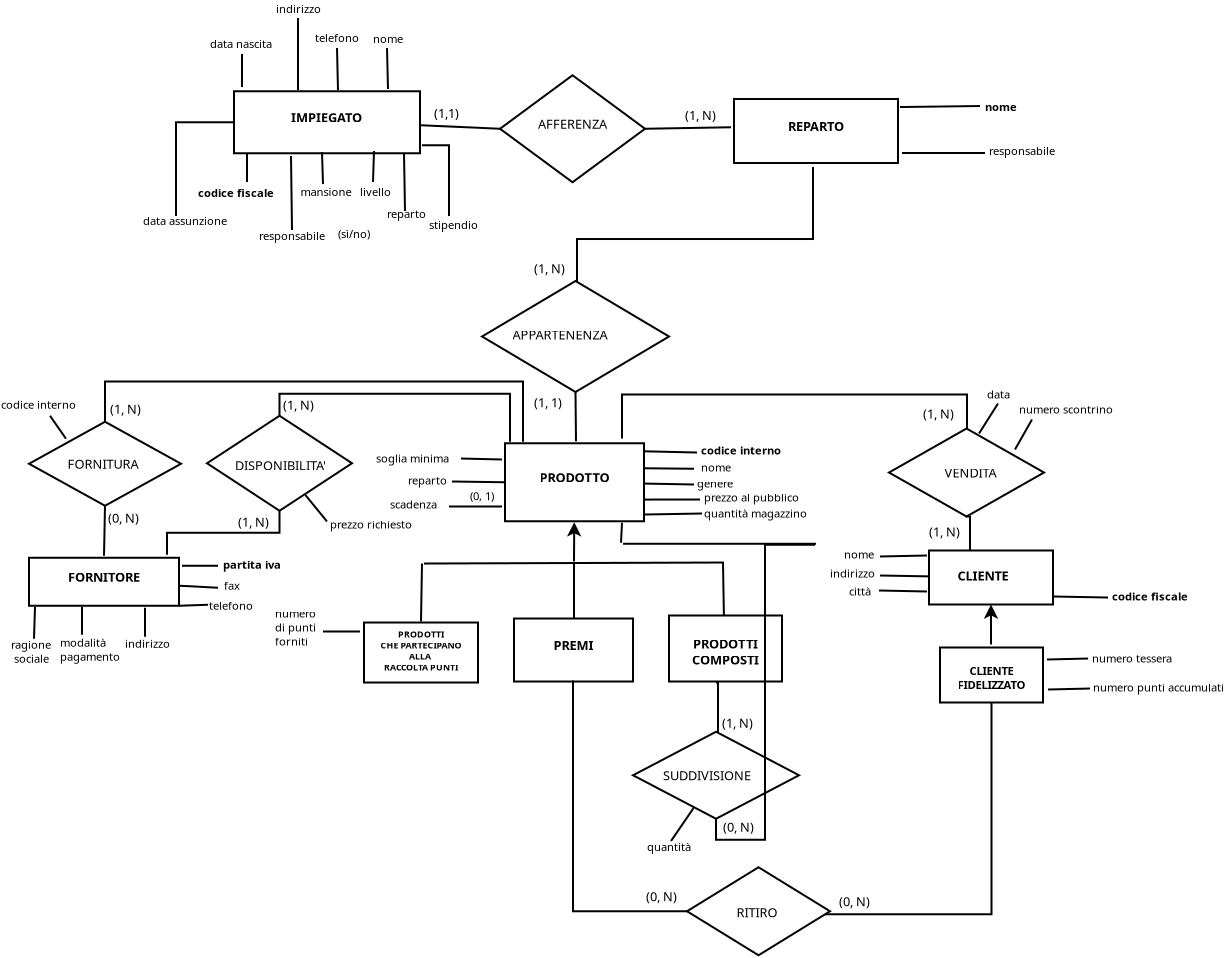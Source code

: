 <?xml version="1.0" encoding="UTF-8"?>
<dia:diagram xmlns:dia="http://www.lysator.liu.se/~alla/dia/">
  <dia:layer name="Sfondo" visible="true">
    <dia:object type="Standard - Box" version="0" id="O0">
      <dia:attribute name="obj_pos">
        <dia:point val="4.85,5.05"/>
      </dia:attribute>
      <dia:attribute name="obj_bb">
        <dia:rectangle val="4.8,5;14.2,8.2"/>
      </dia:attribute>
      <dia:attribute name="elem_corner">
        <dia:point val="4.85,5.05"/>
      </dia:attribute>
      <dia:attribute name="elem_width">
        <dia:real val="9.3"/>
      </dia:attribute>
      <dia:attribute name="elem_height">
        <dia:real val="3.1"/>
      </dia:attribute>
      <dia:attribute name="show_background">
        <dia:boolean val="true"/>
      </dia:attribute>
    </dia:object>
    <dia:object type="Standard - Text" version="1" id="O1">
      <dia:attribute name="obj_pos">
        <dia:point val="9.5,6.6"/>
      </dia:attribute>
      <dia:attribute name="obj_bb">
        <dia:rectangle val="7.134,5.777;11.866,6.81"/>
      </dia:attribute>
      <dia:attribute name="text">
        <dia:composite type="text">
          <dia:attribute name="string">
            <dia:string>#IMPIEGATO#</dia:string>
          </dia:attribute>
          <dia:attribute name="font">
            <dia:font family="sans" style="112" name="Helvetica"/>
          </dia:attribute>
          <dia:attribute name="height">
            <dia:real val="0.8"/>
          </dia:attribute>
          <dia:attribute name="pos">
            <dia:point val="9.5,6.6"/>
          </dia:attribute>
          <dia:attribute name="color">
            <dia:color val="#000000"/>
          </dia:attribute>
          <dia:attribute name="alignment">
            <dia:enum val="1"/>
          </dia:attribute>
        </dia:composite>
      </dia:attribute>
      <dia:attribute name="valign">
        <dia:enum val="3"/>
      </dia:attribute>
      <dia:connections>
        <dia:connection handle="0" to="O0" connection="8"/>
      </dia:connections>
    </dia:object>
    <dia:object type="Geometric - Diamond" version="0" id="O2">
      <dia:attribute name="obj_pos">
        <dia:point val="18.15,4.25"/>
      </dia:attribute>
      <dia:attribute name="obj_bb">
        <dia:rectangle val="18.066,4.188;25.484,9.662"/>
      </dia:attribute>
      <dia:attribute name="elem_corner">
        <dia:point val="18.15,4.25"/>
      </dia:attribute>
      <dia:attribute name="elem_width">
        <dia:real val="7.25"/>
      </dia:attribute>
      <dia:attribute name="elem_height">
        <dia:real val="5.35"/>
      </dia:attribute>
      <dia:attribute name="line_width">
        <dia:real val="0.1"/>
      </dia:attribute>
      <dia:attribute name="line_colour">
        <dia:color val="#000000"/>
      </dia:attribute>
      <dia:attribute name="fill_colour">
        <dia:color val="#ffffff"/>
      </dia:attribute>
      <dia:attribute name="show_background">
        <dia:boolean val="true"/>
      </dia:attribute>
      <dia:attribute name="line_style">
        <dia:enum val="0"/>
        <dia:real val="1"/>
      </dia:attribute>
      <dia:attribute name="flip_horizontal">
        <dia:boolean val="false"/>
      </dia:attribute>
      <dia:attribute name="flip_vertical">
        <dia:boolean val="false"/>
      </dia:attribute>
    </dia:object>
    <dia:object type="Standard - Text" version="1" id="O3">
      <dia:attribute name="obj_pos">
        <dia:point val="21.775,6.925"/>
      </dia:attribute>
      <dia:attribute name="obj_bb">
        <dia:rectangle val="19.554,6.247;23.996,7.205"/>
      </dia:attribute>
      <dia:attribute name="text">
        <dia:composite type="text">
          <dia:attribute name="string">
            <dia:string>#AFFERENZA#</dia:string>
          </dia:attribute>
          <dia:attribute name="font">
            <dia:font family="sans" style="0" name="Helvetica"/>
          </dia:attribute>
          <dia:attribute name="height">
            <dia:real val="0.8"/>
          </dia:attribute>
          <dia:attribute name="pos">
            <dia:point val="21.775,6.925"/>
          </dia:attribute>
          <dia:attribute name="color">
            <dia:color val="#000000"/>
          </dia:attribute>
          <dia:attribute name="alignment">
            <dia:enum val="1"/>
          </dia:attribute>
        </dia:composite>
      </dia:attribute>
      <dia:attribute name="valign">
        <dia:enum val="3"/>
      </dia:attribute>
      <dia:connections>
        <dia:connection handle="0" to="O2" connection="8"/>
      </dia:connections>
    </dia:object>
    <dia:object type="Standard - Line" version="0" id="O4">
      <dia:attribute name="obj_pos">
        <dia:point val="14.2,6.75"/>
      </dia:attribute>
      <dia:attribute name="obj_bb">
        <dia:rectangle val="14.148,6.698;18.202,6.977"/>
      </dia:attribute>
      <dia:attribute name="conn_endpoints">
        <dia:point val="14.2,6.75"/>
        <dia:point val="18.15,6.925"/>
      </dia:attribute>
      <dia:attribute name="numcp">
        <dia:int val="1"/>
      </dia:attribute>
      <dia:connections>
        <dia:connection handle="1" to="O2" connection="0"/>
      </dia:connections>
    </dia:object>
    <dia:object type="Standard - Line" version="0" id="O5">
      <dia:attribute name="obj_pos">
        <dia:point val="25.4,6.925"/>
      </dia:attribute>
      <dia:attribute name="obj_bb">
        <dia:rectangle val="25.349,6.799;29.751,6.976"/>
      </dia:attribute>
      <dia:attribute name="conn_endpoints">
        <dia:point val="25.4,6.925"/>
        <dia:point val="29.7,6.85"/>
      </dia:attribute>
      <dia:attribute name="numcp">
        <dia:int val="1"/>
      </dia:attribute>
      <dia:connections>
        <dia:connection handle="0" to="O2" connection="7"/>
      </dia:connections>
    </dia:object>
    <dia:object type="Standard - Line" version="0" id="O6">
      <dia:attribute name="obj_pos">
        <dia:point val="9.25,8.1"/>
      </dia:attribute>
      <dia:attribute name="obj_bb">
        <dia:rectangle val="9.198,8.048;9.352,9.739"/>
      </dia:attribute>
      <dia:attribute name="conn_endpoints">
        <dia:point val="9.25,8.1"/>
        <dia:point val="9.3,9.688"/>
      </dia:attribute>
      <dia:attribute name="numcp">
        <dia:int val="1"/>
      </dia:attribute>
    </dia:object>
    <dia:object type="Standard - Line" version="0" id="O7">
      <dia:attribute name="obj_pos">
        <dia:point val="5.5,9.588"/>
      </dia:attribute>
      <dia:attribute name="obj_bb">
        <dia:rectangle val="5.45,8.1;5.55,9.637"/>
      </dia:attribute>
      <dia:attribute name="conn_endpoints">
        <dia:point val="5.5,9.588"/>
        <dia:point val="5.5,8.15"/>
      </dia:attribute>
      <dia:attribute name="numcp">
        <dia:int val="1"/>
      </dia:attribute>
    </dia:object>
    <dia:object type="Standard - Line" version="0" id="O8">
      <dia:attribute name="obj_pos">
        <dia:point val="11.85,8.037"/>
      </dia:attribute>
      <dia:attribute name="obj_bb">
        <dia:rectangle val="11.748,7.986;11.902,9.639"/>
      </dia:attribute>
      <dia:attribute name="conn_endpoints">
        <dia:point val="11.85,8.037"/>
        <dia:point val="11.8,9.588"/>
      </dia:attribute>
      <dia:attribute name="numcp">
        <dia:int val="1"/>
      </dia:attribute>
    </dia:object>
    <dia:object type="Standard - Text" version="1" id="O9">
      <dia:attribute name="obj_pos">
        <dia:point val="4.95,10.338"/>
      </dia:attribute>
      <dia:attribute name="obj_bb">
        <dia:rectangle val="2.449,9.62;7.451,10.523"/>
      </dia:attribute>
      <dia:attribute name="text">
        <dia:composite type="text">
          <dia:attribute name="string">
            <dia:string>#codice fiscale#</dia:string>
          </dia:attribute>
          <dia:attribute name="font">
            <dia:font family="sans" style="112" name="Helvetica"/>
          </dia:attribute>
          <dia:attribute name="height">
            <dia:real val="0.7"/>
          </dia:attribute>
          <dia:attribute name="pos">
            <dia:point val="4.95,10.338"/>
          </dia:attribute>
          <dia:attribute name="color">
            <dia:color val="#000000"/>
          </dia:attribute>
          <dia:attribute name="alignment">
            <dia:enum val="1"/>
          </dia:attribute>
        </dia:composite>
      </dia:attribute>
      <dia:attribute name="valign">
        <dia:enum val="3"/>
      </dia:attribute>
    </dia:object>
    <dia:object type="Standard - Text" version="1" id="O10">
      <dia:attribute name="obj_pos">
        <dia:point val="9.45,10.287"/>
      </dia:attribute>
      <dia:attribute name="obj_bb">
        <dia:rectangle val="8.036,9.697;10.864,10.535"/>
      </dia:attribute>
      <dia:attribute name="text">
        <dia:composite type="text">
          <dia:attribute name="string">
            <dia:string>#mansione#</dia:string>
          </dia:attribute>
          <dia:attribute name="font">
            <dia:font family="sans" style="0" name="Helvetica"/>
          </dia:attribute>
          <dia:attribute name="height">
            <dia:real val="0.7"/>
          </dia:attribute>
          <dia:attribute name="pos">
            <dia:point val="9.45,10.287"/>
          </dia:attribute>
          <dia:attribute name="color">
            <dia:color val="#000000"/>
          </dia:attribute>
          <dia:attribute name="alignment">
            <dia:enum val="1"/>
          </dia:attribute>
        </dia:composite>
      </dia:attribute>
      <dia:attribute name="valign">
        <dia:enum val="3"/>
      </dia:attribute>
    </dia:object>
    <dia:object type="Standard - Text" version="1" id="O11">
      <dia:attribute name="obj_pos">
        <dia:point val="5.2,2.888"/>
      </dia:attribute>
      <dia:attribute name="obj_bb">
        <dia:rectangle val="3.439,2.297;6.961,3.135"/>
      </dia:attribute>
      <dia:attribute name="text">
        <dia:composite type="text">
          <dia:attribute name="string">
            <dia:string>#data nascita#</dia:string>
          </dia:attribute>
          <dia:attribute name="font">
            <dia:font family="sans" style="0" name="Helvetica"/>
          </dia:attribute>
          <dia:attribute name="height">
            <dia:real val="0.7"/>
          </dia:attribute>
          <dia:attribute name="pos">
            <dia:point val="5.2,2.888"/>
          </dia:attribute>
          <dia:attribute name="color">
            <dia:color val="#000000"/>
          </dia:attribute>
          <dia:attribute name="alignment">
            <dia:enum val="1"/>
          </dia:attribute>
        </dia:composite>
      </dia:attribute>
      <dia:attribute name="valign">
        <dia:enum val="3"/>
      </dia:attribute>
    </dia:object>
    <dia:object type="Standard - Line" version="0" id="O12">
      <dia:attribute name="obj_pos">
        <dia:point val="5.25,4.838"/>
      </dia:attribute>
      <dia:attribute name="obj_bb">
        <dia:rectangle val="5.2,3.138;5.3,4.888"/>
      </dia:attribute>
      <dia:attribute name="conn_endpoints">
        <dia:point val="5.25,4.838"/>
        <dia:point val="5.25,3.188"/>
      </dia:attribute>
      <dia:attribute name="numcp">
        <dia:int val="1"/>
      </dia:attribute>
    </dia:object>
    <dia:object type="Standard - Box" version="0" id="O13">
      <dia:attribute name="obj_pos">
        <dia:point val="29.85,5.438"/>
      </dia:attribute>
      <dia:attribute name="obj_bb">
        <dia:rectangle val="29.8,5.388;38.1,8.688"/>
      </dia:attribute>
      <dia:attribute name="elem_corner">
        <dia:point val="29.85,5.438"/>
      </dia:attribute>
      <dia:attribute name="elem_width">
        <dia:real val="8.2"/>
      </dia:attribute>
      <dia:attribute name="elem_height">
        <dia:real val="3.2"/>
      </dia:attribute>
      <dia:attribute name="show_background">
        <dia:boolean val="true"/>
      </dia:attribute>
    </dia:object>
    <dia:object type="Standard - Text" version="1" id="O14">
      <dia:attribute name="obj_pos">
        <dia:point val="33.95,7.037"/>
      </dia:attribute>
      <dia:attribute name="obj_bb">
        <dia:rectangle val="31.955,6.215;35.945,7.247"/>
      </dia:attribute>
      <dia:attribute name="text">
        <dia:composite type="text">
          <dia:attribute name="string">
            <dia:string>#REPARTO#</dia:string>
          </dia:attribute>
          <dia:attribute name="font">
            <dia:font family="sans" style="112" name="Helvetica"/>
          </dia:attribute>
          <dia:attribute name="height">
            <dia:real val="0.8"/>
          </dia:attribute>
          <dia:attribute name="pos">
            <dia:point val="33.95,7.037"/>
          </dia:attribute>
          <dia:attribute name="color">
            <dia:color val="#000000"/>
          </dia:attribute>
          <dia:attribute name="alignment">
            <dia:enum val="1"/>
          </dia:attribute>
        </dia:composite>
      </dia:attribute>
      <dia:attribute name="valign">
        <dia:enum val="3"/>
      </dia:attribute>
      <dia:connections>
        <dia:connection handle="0" to="O13" connection="8"/>
      </dia:connections>
    </dia:object>
    <dia:object type="Standard - Line" version="0" id="O15">
      <dia:attribute name="obj_pos">
        <dia:point val="8.05,4.987"/>
      </dia:attribute>
      <dia:attribute name="obj_bb">
        <dia:rectangle val="8,1.337;8.1,5.037"/>
      </dia:attribute>
      <dia:attribute name="conn_endpoints">
        <dia:point val="8.05,4.987"/>
        <dia:point val="8.05,1.387"/>
      </dia:attribute>
      <dia:attribute name="numcp">
        <dia:int val="1"/>
      </dia:attribute>
    </dia:object>
    <dia:object type="Standard - Line" version="0" id="O16">
      <dia:attribute name="obj_pos">
        <dia:point val="12.55,4.938"/>
      </dia:attribute>
      <dia:attribute name="obj_bb">
        <dia:rectangle val="12.449,2.836;12.601,4.989"/>
      </dia:attribute>
      <dia:attribute name="conn_endpoints">
        <dia:point val="12.55,4.938"/>
        <dia:point val="12.5,2.888"/>
      </dia:attribute>
      <dia:attribute name="numcp">
        <dia:int val="1"/>
      </dia:attribute>
    </dia:object>
    <dia:object type="Standard - Line" version="0" id="O17">
      <dia:attribute name="obj_pos">
        <dia:point val="10.05,4.987"/>
      </dia:attribute>
      <dia:attribute name="obj_bb">
        <dia:rectangle val="9.949,2.836;10.101,5.039"/>
      </dia:attribute>
      <dia:attribute name="conn_endpoints">
        <dia:point val="10.05,4.987"/>
        <dia:point val="10,2.888"/>
      </dia:attribute>
      <dia:attribute name="numcp">
        <dia:int val="1"/>
      </dia:attribute>
    </dia:object>
    <dia:object type="Standard - Text" version="1" id="O18">
      <dia:attribute name="obj_pos">
        <dia:point val="6.95,1.137"/>
      </dia:attribute>
      <dia:attribute name="obj_bb">
        <dia:rectangle val="6.95,0.547;9.345,1.385"/>
      </dia:attribute>
      <dia:attribute name="text">
        <dia:composite type="text">
          <dia:attribute name="string">
            <dia:string>#indirizzo#</dia:string>
          </dia:attribute>
          <dia:attribute name="font">
            <dia:font family="sans" style="0" name="Helvetica"/>
          </dia:attribute>
          <dia:attribute name="height">
            <dia:real val="0.7"/>
          </dia:attribute>
          <dia:attribute name="pos">
            <dia:point val="6.95,1.137"/>
          </dia:attribute>
          <dia:attribute name="color">
            <dia:color val="#000000"/>
          </dia:attribute>
          <dia:attribute name="alignment">
            <dia:enum val="0"/>
          </dia:attribute>
        </dia:composite>
      </dia:attribute>
      <dia:attribute name="valign">
        <dia:enum val="3"/>
      </dia:attribute>
    </dia:object>
    <dia:object type="Standard - Text" version="1" id="O19">
      <dia:attribute name="obj_pos">
        <dia:point val="8.9,2.587"/>
      </dia:attribute>
      <dia:attribute name="obj_bb">
        <dia:rectangle val="8.9,1.998;11.223,2.835"/>
      </dia:attribute>
      <dia:attribute name="text">
        <dia:composite type="text">
          <dia:attribute name="string">
            <dia:string>#telefono#</dia:string>
          </dia:attribute>
          <dia:attribute name="font">
            <dia:font family="sans" style="0" name="Helvetica"/>
          </dia:attribute>
          <dia:attribute name="height">
            <dia:real val="0.7"/>
          </dia:attribute>
          <dia:attribute name="pos">
            <dia:point val="8.9,2.587"/>
          </dia:attribute>
          <dia:attribute name="color">
            <dia:color val="#000000"/>
          </dia:attribute>
          <dia:attribute name="alignment">
            <dia:enum val="0"/>
          </dia:attribute>
        </dia:composite>
      </dia:attribute>
      <dia:attribute name="valign">
        <dia:enum val="3"/>
      </dia:attribute>
    </dia:object>
    <dia:object type="Standard - Text" version="1" id="O20">
      <dia:attribute name="obj_pos">
        <dia:point val="11.15,10.287"/>
      </dia:attribute>
      <dia:attribute name="obj_bb">
        <dia:rectangle val="11.15,9.697;12.783,10.535"/>
      </dia:attribute>
      <dia:attribute name="text">
        <dia:composite type="text">
          <dia:attribute name="string">
            <dia:string>#livello#</dia:string>
          </dia:attribute>
          <dia:attribute name="font">
            <dia:font family="sans" style="0" name="Helvetica"/>
          </dia:attribute>
          <dia:attribute name="height">
            <dia:real val="0.7"/>
          </dia:attribute>
          <dia:attribute name="pos">
            <dia:point val="11.15,10.287"/>
          </dia:attribute>
          <dia:attribute name="color">
            <dia:color val="#000000"/>
          </dia:attribute>
          <dia:attribute name="alignment">
            <dia:enum val="0"/>
          </dia:attribute>
        </dia:composite>
      </dia:attribute>
      <dia:attribute name="valign">
        <dia:enum val="3"/>
      </dia:attribute>
    </dia:object>
    <dia:object type="Standard - Line" version="0" id="O21">
      <dia:attribute name="obj_pos">
        <dia:point val="13.35,8.137"/>
      </dia:attribute>
      <dia:attribute name="obj_bb">
        <dia:rectangle val="13.299,8.087;13.451,11.088"/>
      </dia:attribute>
      <dia:attribute name="conn_endpoints">
        <dia:point val="13.35,8.137"/>
        <dia:point val="13.4,11.037"/>
      </dia:attribute>
      <dia:attribute name="numcp">
        <dia:int val="1"/>
      </dia:attribute>
    </dia:object>
    <dia:object type="Standard - Text" version="1" id="O22">
      <dia:attribute name="obj_pos">
        <dia:point val="12.5,11.387"/>
      </dia:attribute>
      <dia:attribute name="obj_bb">
        <dia:rectangle val="12.5,10.797;14.568,11.635"/>
      </dia:attribute>
      <dia:attribute name="text">
        <dia:composite type="text">
          <dia:attribute name="string">
            <dia:string>#reparto#</dia:string>
          </dia:attribute>
          <dia:attribute name="font">
            <dia:font family="sans" style="0" name="Helvetica"/>
          </dia:attribute>
          <dia:attribute name="height">
            <dia:real val="0.7"/>
          </dia:attribute>
          <dia:attribute name="pos">
            <dia:point val="12.5,11.387"/>
          </dia:attribute>
          <dia:attribute name="color">
            <dia:color val="#000000"/>
          </dia:attribute>
          <dia:attribute name="alignment">
            <dia:enum val="0"/>
          </dia:attribute>
        </dia:composite>
      </dia:attribute>
      <dia:attribute name="valign">
        <dia:enum val="3"/>
      </dia:attribute>
    </dia:object>
    <dia:object type="Standard - Text" version="1" id="O23">
      <dia:attribute name="obj_pos">
        <dia:point val="10.05,12.387"/>
      </dia:attribute>
      <dia:attribute name="obj_bb">
        <dia:rectangle val="10.05,11.797;11.902,12.635"/>
      </dia:attribute>
      <dia:attribute name="text">
        <dia:composite type="text">
          <dia:attribute name="string">
            <dia:string>#(sì/no)#</dia:string>
          </dia:attribute>
          <dia:attribute name="font">
            <dia:font family="sans" style="0" name="Helvetica"/>
          </dia:attribute>
          <dia:attribute name="height">
            <dia:real val="0.7"/>
          </dia:attribute>
          <dia:attribute name="pos">
            <dia:point val="10.05,12.387"/>
          </dia:attribute>
          <dia:attribute name="color">
            <dia:color val="#000000"/>
          </dia:attribute>
          <dia:attribute name="alignment">
            <dia:enum val="0"/>
          </dia:attribute>
        </dia:composite>
      </dia:attribute>
      <dia:attribute name="valign">
        <dia:enum val="3"/>
      </dia:attribute>
    </dia:object>
    <dia:object type="Standard - Line" version="0" id="O24">
      <dia:attribute name="obj_pos">
        <dia:point val="7.7,8.287"/>
      </dia:attribute>
      <dia:attribute name="obj_bb">
        <dia:rectangle val="7.649,8.237;7.801,12.038"/>
      </dia:attribute>
      <dia:attribute name="conn_endpoints">
        <dia:point val="7.7,8.287"/>
        <dia:point val="7.75,11.988"/>
      </dia:attribute>
      <dia:attribute name="numcp">
        <dia:int val="1"/>
      </dia:attribute>
    </dia:object>
    <dia:object type="Standard - Text" version="1" id="O25">
      <dia:attribute name="obj_pos">
        <dia:point val="7.45,12.238"/>
      </dia:attribute>
      <dia:attribute name="obj_bb">
        <dia:rectangle val="7.45,11.838;7.45,13.037"/>
      </dia:attribute>
      <dia:attribute name="text">
        <dia:composite type="text">
          <dia:attribute name="string">
            <dia:string>##</dia:string>
          </dia:attribute>
          <dia:attribute name="font">
            <dia:font family="sans" style="0" name="Helvetica"/>
          </dia:attribute>
          <dia:attribute name="height">
            <dia:real val="0.8"/>
          </dia:attribute>
          <dia:attribute name="pos">
            <dia:point val="7.45,12.238"/>
          </dia:attribute>
          <dia:attribute name="color">
            <dia:color val="#000000"/>
          </dia:attribute>
          <dia:attribute name="alignment">
            <dia:enum val="0"/>
          </dia:attribute>
        </dia:composite>
      </dia:attribute>
      <dia:attribute name="valign">
        <dia:enum val="3"/>
      </dia:attribute>
    </dia:object>
    <dia:object type="Standard - Text" version="1" id="O26">
      <dia:attribute name="obj_pos">
        <dia:point val="6.1,12.488"/>
      </dia:attribute>
      <dia:attribute name="obj_bb">
        <dia:rectangle val="6.1,11.898;9.8,12.735"/>
      </dia:attribute>
      <dia:attribute name="text">
        <dia:composite type="text">
          <dia:attribute name="string">
            <dia:string>#responsabile#</dia:string>
          </dia:attribute>
          <dia:attribute name="font">
            <dia:font family="sans" style="0" name="Helvetica"/>
          </dia:attribute>
          <dia:attribute name="height">
            <dia:real val="0.7"/>
          </dia:attribute>
          <dia:attribute name="pos">
            <dia:point val="6.1,12.488"/>
          </dia:attribute>
          <dia:attribute name="color">
            <dia:color val="#000000"/>
          </dia:attribute>
          <dia:attribute name="alignment">
            <dia:enum val="0"/>
          </dia:attribute>
        </dia:composite>
      </dia:attribute>
      <dia:attribute name="valign">
        <dia:enum val="3"/>
      </dia:attribute>
    </dia:object>
    <dia:object type="Standard - Text" version="1" id="O27">
      <dia:attribute name="obj_pos">
        <dia:point val="11.8,2.638"/>
      </dia:attribute>
      <dia:attribute name="obj_bb">
        <dia:rectangle val="11.8,2.047;13.43,2.885"/>
      </dia:attribute>
      <dia:attribute name="text">
        <dia:composite type="text">
          <dia:attribute name="string">
            <dia:string>#nome#</dia:string>
          </dia:attribute>
          <dia:attribute name="font">
            <dia:font family="sans" style="0" name="Helvetica"/>
          </dia:attribute>
          <dia:attribute name="height">
            <dia:real val="0.7"/>
          </dia:attribute>
          <dia:attribute name="pos">
            <dia:point val="11.8,2.638"/>
          </dia:attribute>
          <dia:attribute name="color">
            <dia:color val="#000000"/>
          </dia:attribute>
          <dia:attribute name="alignment">
            <dia:enum val="0"/>
          </dia:attribute>
        </dia:composite>
      </dia:attribute>
      <dia:attribute name="valign">
        <dia:enum val="3"/>
      </dia:attribute>
    </dia:object>
    <dia:object type="Standard - ZigZagLine" version="1" id="O28">
      <dia:attribute name="obj_pos">
        <dia:point val="4.802,6.6"/>
      </dia:attribute>
      <dia:attribute name="obj_bb">
        <dia:rectangle val="1.9,6.55;4.852,11.358"/>
      </dia:attribute>
      <dia:attribute name="orth_points">
        <dia:point val="4.802,6.6"/>
        <dia:point val="1.95,6.6"/>
        <dia:point val="1.95,11.287"/>
        <dia:point val="1.95,11.287"/>
      </dia:attribute>
      <dia:attribute name="orth_orient">
        <dia:enum val="0"/>
        <dia:enum val="1"/>
        <dia:enum val="0"/>
      </dia:attribute>
      <dia:attribute name="autorouting">
        <dia:boolean val="false"/>
      </dia:attribute>
      <dia:connections>
        <dia:connection handle="0" to="O0" connection="8"/>
      </dia:connections>
    </dia:object>
    <dia:object type="Standard - Text" version="1" id="O29">
      <dia:attribute name="obj_pos">
        <dia:point val="0.3,11.738"/>
      </dia:attribute>
      <dia:attribute name="obj_bb">
        <dia:rectangle val="0.3,11.148;5.055,11.985"/>
      </dia:attribute>
      <dia:attribute name="text">
        <dia:composite type="text">
          <dia:attribute name="string">
            <dia:string>#data assunzione#</dia:string>
          </dia:attribute>
          <dia:attribute name="font">
            <dia:font family="sans" style="0" name="Helvetica"/>
          </dia:attribute>
          <dia:attribute name="height">
            <dia:real val="0.7"/>
          </dia:attribute>
          <dia:attribute name="pos">
            <dia:point val="0.3,11.738"/>
          </dia:attribute>
          <dia:attribute name="color">
            <dia:color val="#000000"/>
          </dia:attribute>
          <dia:attribute name="alignment">
            <dia:enum val="0"/>
          </dia:attribute>
        </dia:composite>
      </dia:attribute>
      <dia:attribute name="valign">
        <dia:enum val="3"/>
      </dia:attribute>
    </dia:object>
    <dia:object type="Standard - ZigZagLine" version="1" id="O30">
      <dia:attribute name="obj_pos">
        <dia:point val="14.25,7.75"/>
      </dia:attribute>
      <dia:attribute name="obj_bb">
        <dia:rectangle val="14.2,7.7;15.65,11.287"/>
      </dia:attribute>
      <dia:attribute name="orth_points">
        <dia:point val="14.25,7.75"/>
        <dia:point val="15.6,7.75"/>
        <dia:point val="15.6,11.238"/>
        <dia:point val="15.55,11.238"/>
      </dia:attribute>
      <dia:attribute name="orth_orient">
        <dia:enum val="0"/>
        <dia:enum val="1"/>
        <dia:enum val="0"/>
      </dia:attribute>
      <dia:attribute name="autorouting">
        <dia:boolean val="false"/>
      </dia:attribute>
    </dia:object>
    <dia:object type="Standard - Text" version="1" id="O31">
      <dia:attribute name="obj_pos">
        <dia:point val="14.6,11.938"/>
      </dia:attribute>
      <dia:attribute name="obj_bb">
        <dia:rectangle val="14.6,11.348;17.212,12.185"/>
      </dia:attribute>
      <dia:attribute name="text">
        <dia:composite type="text">
          <dia:attribute name="string">
            <dia:string>#stipendio#</dia:string>
          </dia:attribute>
          <dia:attribute name="font">
            <dia:font family="sans" style="0" name="Helvetica"/>
          </dia:attribute>
          <dia:attribute name="height">
            <dia:real val="0.7"/>
          </dia:attribute>
          <dia:attribute name="pos">
            <dia:point val="14.6,11.938"/>
          </dia:attribute>
          <dia:attribute name="color">
            <dia:color val="#000000"/>
          </dia:attribute>
          <dia:attribute name="alignment">
            <dia:enum val="0"/>
          </dia:attribute>
        </dia:composite>
      </dia:attribute>
      <dia:attribute name="valign">
        <dia:enum val="3"/>
      </dia:attribute>
    </dia:object>
    <dia:object type="Standard - Text" version="1" id="O32">
      <dia:attribute name="obj_pos">
        <dia:point val="14.85,6.388"/>
      </dia:attribute>
      <dia:attribute name="obj_bb">
        <dia:rectangle val="14.85,5.71;16.387,6.668"/>
      </dia:attribute>
      <dia:attribute name="text">
        <dia:composite type="text">
          <dia:attribute name="string">
            <dia:string>#(1,1)#</dia:string>
          </dia:attribute>
          <dia:attribute name="font">
            <dia:font family="sans" style="0" name="Helvetica"/>
          </dia:attribute>
          <dia:attribute name="height">
            <dia:real val="0.8"/>
          </dia:attribute>
          <dia:attribute name="pos">
            <dia:point val="14.85,6.388"/>
          </dia:attribute>
          <dia:attribute name="color">
            <dia:color val="#000000"/>
          </dia:attribute>
          <dia:attribute name="alignment">
            <dia:enum val="0"/>
          </dia:attribute>
        </dia:composite>
      </dia:attribute>
      <dia:attribute name="valign">
        <dia:enum val="3"/>
      </dia:attribute>
    </dia:object>
    <dia:object type="Standard - Text" version="1" id="O33">
      <dia:attribute name="obj_pos">
        <dia:point val="27.4,6.487"/>
      </dia:attribute>
      <dia:attribute name="obj_bb">
        <dia:rectangle val="27.4,5.81;29.27,6.768"/>
      </dia:attribute>
      <dia:attribute name="text">
        <dia:composite type="text">
          <dia:attribute name="string">
            <dia:string>#(1, N)#</dia:string>
          </dia:attribute>
          <dia:attribute name="font">
            <dia:font family="sans" style="0" name="Helvetica"/>
          </dia:attribute>
          <dia:attribute name="height">
            <dia:real val="0.8"/>
          </dia:attribute>
          <dia:attribute name="pos">
            <dia:point val="27.4,6.487"/>
          </dia:attribute>
          <dia:attribute name="color">
            <dia:color val="#000000"/>
          </dia:attribute>
          <dia:attribute name="alignment">
            <dia:enum val="0"/>
          </dia:attribute>
        </dia:composite>
      </dia:attribute>
      <dia:attribute name="valign">
        <dia:enum val="3"/>
      </dia:attribute>
    </dia:object>
    <dia:object type="Standard - Line" version="0" id="O34">
      <dia:attribute name="obj_pos">
        <dia:point val="38.15,5.838"/>
      </dia:attribute>
      <dia:attribute name="obj_bb">
        <dia:rectangle val="38.099,5.737;42.201,5.888"/>
      </dia:attribute>
      <dia:attribute name="conn_endpoints">
        <dia:point val="38.15,5.838"/>
        <dia:point val="42.15,5.787"/>
      </dia:attribute>
      <dia:attribute name="numcp">
        <dia:int val="1"/>
      </dia:attribute>
    </dia:object>
    <dia:object type="Standard - Line" version="0" id="O35">
      <dia:attribute name="obj_pos">
        <dia:point val="38.25,8.137"/>
      </dia:attribute>
      <dia:attribute name="obj_bb">
        <dia:rectangle val="38.2,8.088;42.45,8.188"/>
      </dia:attribute>
      <dia:attribute name="conn_endpoints">
        <dia:point val="38.25,8.137"/>
        <dia:point val="42.4,8.137"/>
      </dia:attribute>
      <dia:attribute name="numcp">
        <dia:int val="1"/>
      </dia:attribute>
    </dia:object>
    <dia:object type="Standard - Text" version="1" id="O36">
      <dia:attribute name="obj_pos">
        <dia:point val="42.4,6.037"/>
      </dia:attribute>
      <dia:attribute name="obj_bb">
        <dia:rectangle val="42.4,5.32;44.358,6.223"/>
      </dia:attribute>
      <dia:attribute name="text">
        <dia:composite type="text">
          <dia:attribute name="string">
            <dia:string>#nome#</dia:string>
          </dia:attribute>
          <dia:attribute name="font">
            <dia:font family="sans" style="112" name="Helvetica"/>
          </dia:attribute>
          <dia:attribute name="height">
            <dia:real val="0.7"/>
          </dia:attribute>
          <dia:attribute name="pos">
            <dia:point val="42.4,6.037"/>
          </dia:attribute>
          <dia:attribute name="color">
            <dia:color val="#000000"/>
          </dia:attribute>
          <dia:attribute name="alignment">
            <dia:enum val="0"/>
          </dia:attribute>
        </dia:composite>
      </dia:attribute>
      <dia:attribute name="valign">
        <dia:enum val="3"/>
      </dia:attribute>
    </dia:object>
    <dia:object type="Standard - Text" version="1" id="O37">
      <dia:attribute name="obj_pos">
        <dia:point val="42.6,8.238"/>
      </dia:attribute>
      <dia:attribute name="obj_bb">
        <dia:rectangle val="42.6,7.647;46.3,8.485"/>
      </dia:attribute>
      <dia:attribute name="text">
        <dia:composite type="text">
          <dia:attribute name="string">
            <dia:string>#responsabile#</dia:string>
          </dia:attribute>
          <dia:attribute name="font">
            <dia:font family="sans" style="0" name="Helvetica"/>
          </dia:attribute>
          <dia:attribute name="height">
            <dia:real val="0.7"/>
          </dia:attribute>
          <dia:attribute name="pos">
            <dia:point val="42.6,8.238"/>
          </dia:attribute>
          <dia:attribute name="color">
            <dia:color val="#000000"/>
          </dia:attribute>
          <dia:attribute name="alignment">
            <dia:enum val="0"/>
          </dia:attribute>
        </dia:composite>
      </dia:attribute>
      <dia:attribute name="valign">
        <dia:enum val="3"/>
      </dia:attribute>
    </dia:object>
    <dia:object type="Standard - ZigZagLine" version="1" id="O38">
      <dia:attribute name="obj_pos">
        <dia:point val="33.8,8.838"/>
      </dia:attribute>
      <dia:attribute name="obj_bb">
        <dia:rectangle val="21.95,8.788;33.85,14.7"/>
      </dia:attribute>
      <dia:attribute name="orth_points">
        <dia:point val="33.8,8.838"/>
        <dia:point val="33.8,12.438"/>
        <dia:point val="22,12.438"/>
        <dia:point val="22,14.65"/>
      </dia:attribute>
      <dia:attribute name="orth_orient">
        <dia:enum val="1"/>
        <dia:enum val="0"/>
        <dia:enum val="1"/>
      </dia:attribute>
      <dia:attribute name="autorouting">
        <dia:boolean val="false"/>
      </dia:attribute>
    </dia:object>
    <dia:object type="Geometric - Diamond" version="0" id="O39">
      <dia:attribute name="obj_pos">
        <dia:point val="17.25,14.537"/>
      </dia:attribute>
      <dia:attribute name="obj_bb">
        <dia:rectangle val="17.152,14.479;26.698,20.146"/>
      </dia:attribute>
      <dia:attribute name="elem_corner">
        <dia:point val="17.25,14.537"/>
      </dia:attribute>
      <dia:attribute name="elem_width">
        <dia:real val="9.35"/>
      </dia:attribute>
      <dia:attribute name="elem_height">
        <dia:real val="5.55"/>
      </dia:attribute>
      <dia:attribute name="line_width">
        <dia:real val="0.1"/>
      </dia:attribute>
      <dia:attribute name="line_colour">
        <dia:color val="#000000"/>
      </dia:attribute>
      <dia:attribute name="fill_colour">
        <dia:color val="#ffffff"/>
      </dia:attribute>
      <dia:attribute name="show_background">
        <dia:boolean val="true"/>
      </dia:attribute>
      <dia:attribute name="line_style">
        <dia:enum val="0"/>
        <dia:real val="1"/>
      </dia:attribute>
      <dia:attribute name="flip_horizontal">
        <dia:boolean val="false"/>
      </dia:attribute>
      <dia:attribute name="flip_vertical">
        <dia:boolean val="false"/>
      </dia:attribute>
    </dia:object>
    <dia:object type="Standard - Text" version="1" id="O40">
      <dia:attribute name="obj_pos">
        <dia:point val="18.775,17.462"/>
      </dia:attribute>
      <dia:attribute name="obj_bb">
        <dia:rectangle val="18.775,16.785;24.793,17.742"/>
      </dia:attribute>
      <dia:attribute name="text">
        <dia:composite type="text">
          <dia:attribute name="string">
            <dia:string>#APPARTENENZA#</dia:string>
          </dia:attribute>
          <dia:attribute name="font">
            <dia:font family="sans" style="0" name="Helvetica"/>
          </dia:attribute>
          <dia:attribute name="height">
            <dia:real val="0.8"/>
          </dia:attribute>
          <dia:attribute name="pos">
            <dia:point val="18.775,17.462"/>
          </dia:attribute>
          <dia:attribute name="color">
            <dia:color val="#000000"/>
          </dia:attribute>
          <dia:attribute name="alignment">
            <dia:enum val="0"/>
          </dia:attribute>
        </dia:composite>
      </dia:attribute>
      <dia:attribute name="valign">
        <dia:enum val="3"/>
      </dia:attribute>
    </dia:object>
    <dia:object type="Standard - Text" version="1" id="O41">
      <dia:attribute name="obj_pos">
        <dia:point val="19.85,14.15"/>
      </dia:attribute>
      <dia:attribute name="obj_bb">
        <dia:rectangle val="19.85,13.473;21.72,14.43"/>
      </dia:attribute>
      <dia:attribute name="text">
        <dia:composite type="text">
          <dia:attribute name="string">
            <dia:string>#(1, N)#</dia:string>
          </dia:attribute>
          <dia:attribute name="font">
            <dia:font family="sans" style="0" name="Helvetica"/>
          </dia:attribute>
          <dia:attribute name="height">
            <dia:real val="0.8"/>
          </dia:attribute>
          <dia:attribute name="pos">
            <dia:point val="19.85,14.15"/>
          </dia:attribute>
          <dia:attribute name="color">
            <dia:color val="#000000"/>
          </dia:attribute>
          <dia:attribute name="alignment">
            <dia:enum val="0"/>
          </dia:attribute>
        </dia:composite>
      </dia:attribute>
      <dia:attribute name="valign">
        <dia:enum val="3"/>
      </dia:attribute>
    </dia:object>
    <dia:object type="Standard - Line" version="0" id="O42">
      <dia:attribute name="obj_pos">
        <dia:point val="21.925,20.087"/>
      </dia:attribute>
      <dia:attribute name="obj_bb">
        <dia:rectangle val="21.875,20.037;22.0,22.601"/>
      </dia:attribute>
      <dia:attribute name="conn_endpoints">
        <dia:point val="21.925,20.087"/>
        <dia:point val="21.95,22.55"/>
      </dia:attribute>
      <dia:attribute name="numcp">
        <dia:int val="1"/>
      </dia:attribute>
      <dia:connections>
        <dia:connection handle="0" to="O39" connection="6"/>
      </dia:connections>
    </dia:object>
    <dia:object type="Standard - Box" version="0" id="O43">
      <dia:attribute name="obj_pos">
        <dia:point val="18.4,22.65"/>
      </dia:attribute>
      <dia:attribute name="obj_bb">
        <dia:rectangle val="18.35,22.6;25.4,26.6"/>
      </dia:attribute>
      <dia:attribute name="elem_corner">
        <dia:point val="18.4,22.65"/>
      </dia:attribute>
      <dia:attribute name="elem_width">
        <dia:real val="6.95"/>
      </dia:attribute>
      <dia:attribute name="elem_height">
        <dia:real val="3.9"/>
      </dia:attribute>
      <dia:attribute name="show_background">
        <dia:boolean val="true"/>
      </dia:attribute>
    </dia:object>
    <dia:object type="Standard - Text" version="1" id="O44">
      <dia:attribute name="obj_pos">
        <dia:point val="21.875,24.6"/>
      </dia:attribute>
      <dia:attribute name="obj_bb">
        <dia:rectangle val="19.549,23.777;24.201,24.81"/>
      </dia:attribute>
      <dia:attribute name="text">
        <dia:composite type="text">
          <dia:attribute name="string">
            <dia:string>#PRODOTTO#</dia:string>
          </dia:attribute>
          <dia:attribute name="font">
            <dia:font family="sans" style="112" name="Helvetica"/>
          </dia:attribute>
          <dia:attribute name="height">
            <dia:real val="0.8"/>
          </dia:attribute>
          <dia:attribute name="pos">
            <dia:point val="21.875,24.6"/>
          </dia:attribute>
          <dia:attribute name="color">
            <dia:color val="#000000"/>
          </dia:attribute>
          <dia:attribute name="alignment">
            <dia:enum val="1"/>
          </dia:attribute>
        </dia:composite>
      </dia:attribute>
      <dia:attribute name="valign">
        <dia:enum val="3"/>
      </dia:attribute>
      <dia:connections>
        <dia:connection handle="0" to="O43" connection="8"/>
      </dia:connections>
    </dia:object>
    <dia:object type="Standard - Text" version="1" id="O45">
      <dia:attribute name="obj_pos">
        <dia:point val="19.85,20.85"/>
      </dia:attribute>
      <dia:attribute name="obj_bb">
        <dia:rectangle val="19.85,20.172;21.595,21.13"/>
      </dia:attribute>
      <dia:attribute name="text">
        <dia:composite type="text">
          <dia:attribute name="string">
            <dia:string>#(1, 1)#</dia:string>
          </dia:attribute>
          <dia:attribute name="font">
            <dia:font family="sans" style="0" name="Helvetica"/>
          </dia:attribute>
          <dia:attribute name="height">
            <dia:real val="0.8"/>
          </dia:attribute>
          <dia:attribute name="pos">
            <dia:point val="19.85,20.85"/>
          </dia:attribute>
          <dia:attribute name="color">
            <dia:color val="#000000"/>
          </dia:attribute>
          <dia:attribute name="alignment">
            <dia:enum val="0"/>
          </dia:attribute>
        </dia:composite>
      </dia:attribute>
      <dia:attribute name="valign">
        <dia:enum val="3"/>
      </dia:attribute>
    </dia:object>
    <dia:object type="Standard - Line" version="0" id="O46">
      <dia:attribute name="obj_pos">
        <dia:point val="21.862,26.599"/>
      </dia:attribute>
      <dia:attribute name="obj_bb">
        <dia:rectangle val="21.362,26.546;22.363,28.613"/>
      </dia:attribute>
      <dia:attribute name="conn_endpoints">
        <dia:point val="21.862,26.599"/>
        <dia:point val="21.85,28.562"/>
      </dia:attribute>
      <dia:attribute name="numcp">
        <dia:int val="1"/>
      </dia:attribute>
      <dia:attribute name="start_arrow">
        <dia:enum val="22"/>
      </dia:attribute>
      <dia:attribute name="start_arrow_length">
        <dia:real val="0.5"/>
      </dia:attribute>
      <dia:attribute name="start_arrow_width">
        <dia:real val="0.5"/>
      </dia:attribute>
      <dia:connections>
        <dia:connection handle="0" to="O43" connection="8"/>
      </dia:connections>
    </dia:object>
    <dia:object type="Standard - Line" version="0" id="O47">
      <dia:attribute name="obj_pos">
        <dia:point val="14.35,28.663"/>
      </dia:attribute>
      <dia:attribute name="obj_bb">
        <dia:rectangle val="14.3,28.562;29.4,28.713"/>
      </dia:attribute>
      <dia:attribute name="conn_endpoints">
        <dia:point val="14.35,28.663"/>
        <dia:point val="29.35,28.613"/>
      </dia:attribute>
      <dia:attribute name="numcp">
        <dia:int val="1"/>
      </dia:attribute>
    </dia:object>
    <dia:object type="Standard - Line" version="0" id="O48">
      <dia:attribute name="obj_pos">
        <dia:point val="14.25,28.663"/>
      </dia:attribute>
      <dia:attribute name="obj_bb">
        <dia:rectangle val="14.149,28.612;14.301,31.613"/>
      </dia:attribute>
      <dia:attribute name="conn_endpoints">
        <dia:point val="14.25,28.663"/>
        <dia:point val="14.2,31.562"/>
      </dia:attribute>
      <dia:attribute name="numcp">
        <dia:int val="1"/>
      </dia:attribute>
    </dia:object>
    <dia:object type="Standard - Line" version="0" id="O49">
      <dia:attribute name="obj_pos">
        <dia:point val="21.85,28.637"/>
      </dia:attribute>
      <dia:attribute name="obj_bb">
        <dia:rectangle val="21.8,28.587;21.9,31.613"/>
      </dia:attribute>
      <dia:attribute name="conn_endpoints">
        <dia:point val="21.85,28.637"/>
        <dia:point val="21.85,31.562"/>
      </dia:attribute>
      <dia:attribute name="numcp">
        <dia:int val="1"/>
      </dia:attribute>
      <dia:connections>
        <dia:connection handle="0" to="O47" connection="0"/>
      </dia:connections>
    </dia:object>
    <dia:object type="Standard - Line" version="0" id="O50">
      <dia:attribute name="obj_pos">
        <dia:point val="29.3,28.613"/>
      </dia:attribute>
      <dia:attribute name="obj_bb">
        <dia:rectangle val="29.249,28.562;29.401,31.613"/>
      </dia:attribute>
      <dia:attribute name="conn_endpoints">
        <dia:point val="29.3,28.613"/>
        <dia:point val="29.35,31.562"/>
      </dia:attribute>
      <dia:attribute name="numcp">
        <dia:int val="1"/>
      </dia:attribute>
    </dia:object>
    <dia:object type="Standard - Box" version="0" id="O51">
      <dia:attribute name="obj_pos">
        <dia:point val="11.35,31.613"/>
      </dia:attribute>
      <dia:attribute name="obj_bb">
        <dia:rectangle val="11.3,31.562;17.1,34.663"/>
      </dia:attribute>
      <dia:attribute name="elem_corner">
        <dia:point val="11.35,31.613"/>
      </dia:attribute>
      <dia:attribute name="elem_width">
        <dia:real val="5.7"/>
      </dia:attribute>
      <dia:attribute name="elem_height">
        <dia:real val="3.0"/>
      </dia:attribute>
      <dia:attribute name="show_background">
        <dia:boolean val="true"/>
      </dia:attribute>
    </dia:object>
    <dia:object type="Standard - Box" version="0" id="O52">
      <dia:attribute name="obj_pos">
        <dia:point val="18.85,31.413"/>
      </dia:attribute>
      <dia:attribute name="obj_bb">
        <dia:rectangle val="18.8,31.363;24.85,34.612"/>
      </dia:attribute>
      <dia:attribute name="elem_corner">
        <dia:point val="18.85,31.413"/>
      </dia:attribute>
      <dia:attribute name="elem_width">
        <dia:real val="5.95"/>
      </dia:attribute>
      <dia:attribute name="elem_height">
        <dia:real val="3.15"/>
      </dia:attribute>
      <dia:attribute name="show_background">
        <dia:boolean val="true"/>
      </dia:attribute>
    </dia:object>
    <dia:object type="Standard - Box" version="0" id="O53">
      <dia:attribute name="obj_pos">
        <dia:point val="26.6,31.262"/>
      </dia:attribute>
      <dia:attribute name="obj_bb">
        <dia:rectangle val="26.55,31.212;32.3,34.612"/>
      </dia:attribute>
      <dia:attribute name="elem_corner">
        <dia:point val="26.6,31.262"/>
      </dia:attribute>
      <dia:attribute name="elem_width">
        <dia:real val="5.65"/>
      </dia:attribute>
      <dia:attribute name="elem_height">
        <dia:real val="3.3"/>
      </dia:attribute>
      <dia:attribute name="show_background">
        <dia:boolean val="true"/>
      </dia:attribute>
    </dia:object>
    <dia:object type="Standard - Text" version="1" id="O54">
      <dia:attribute name="obj_pos">
        <dia:point val="14.2,32.362"/>
      </dia:attribute>
      <dia:attribute name="obj_bb">
        <dia:rectangle val="11.455,31.797;16.945,34.155"/>
      </dia:attribute>
      <dia:attribute name="text">
        <dia:composite type="text">
          <dia:attribute name="string">
            <dia:string>#PRODOTTI
CHE PARTECIPANO
ALLA 
RACCOLTA PUNTI#</dia:string>
          </dia:attribute>
          <dia:attribute name="font">
            <dia:font family="sans" style="112" name="Helvetica"/>
          </dia:attribute>
          <dia:attribute name="height">
            <dia:real val="0.55"/>
          </dia:attribute>
          <dia:attribute name="pos">
            <dia:point val="14.2,32.362"/>
          </dia:attribute>
          <dia:attribute name="color">
            <dia:color val="#000000"/>
          </dia:attribute>
          <dia:attribute name="alignment">
            <dia:enum val="1"/>
          </dia:attribute>
        </dia:composite>
      </dia:attribute>
      <dia:attribute name="valign">
        <dia:enum val="3"/>
      </dia:attribute>
    </dia:object>
    <dia:object type="Standard - Line" version="0" id="O55">
      <dia:attribute name="obj_pos">
        <dia:point val="11.15,32.062"/>
      </dia:attribute>
      <dia:attribute name="obj_bb">
        <dia:rectangle val="9.25,32.013;11.2,32.112"/>
      </dia:attribute>
      <dia:attribute name="conn_endpoints">
        <dia:point val="11.15,32.062"/>
        <dia:point val="9.3,32.062"/>
      </dia:attribute>
      <dia:attribute name="numcp">
        <dia:int val="1"/>
      </dia:attribute>
    </dia:object>
    <dia:object type="Standard - Text" version="1" id="O56">
      <dia:attribute name="obj_pos">
        <dia:point val="6.9,31.363"/>
      </dia:attribute>
      <dia:attribute name="obj_bb">
        <dia:rectangle val="6.9,30.773;9.11,33.01"/>
      </dia:attribute>
      <dia:attribute name="text">
        <dia:composite type="text">
          <dia:attribute name="string">
            <dia:string>#numero
di punti
forniti#</dia:string>
          </dia:attribute>
          <dia:attribute name="font">
            <dia:font family="sans" style="0" name="Helvetica"/>
          </dia:attribute>
          <dia:attribute name="height">
            <dia:real val="0.7"/>
          </dia:attribute>
          <dia:attribute name="pos">
            <dia:point val="6.9,31.363"/>
          </dia:attribute>
          <dia:attribute name="color">
            <dia:color val="#000000"/>
          </dia:attribute>
          <dia:attribute name="alignment">
            <dia:enum val="0"/>
          </dia:attribute>
        </dia:composite>
      </dia:attribute>
      <dia:attribute name="valign">
        <dia:enum val="3"/>
      </dia:attribute>
    </dia:object>
    <dia:object type="Standard - Text" version="1" id="O57">
      <dia:attribute name="obj_pos">
        <dia:point val="21.825,32.987"/>
      </dia:attribute>
      <dia:attribute name="obj_bb">
        <dia:rectangle val="20.496,32.165;23.154,33.197"/>
      </dia:attribute>
      <dia:attribute name="text">
        <dia:composite type="text">
          <dia:attribute name="string">
            <dia:string>#PREMI#</dia:string>
          </dia:attribute>
          <dia:attribute name="font">
            <dia:font family="sans" style="112" name="Helvetica"/>
          </dia:attribute>
          <dia:attribute name="height">
            <dia:real val="0.8"/>
          </dia:attribute>
          <dia:attribute name="pos">
            <dia:point val="21.825,32.987"/>
          </dia:attribute>
          <dia:attribute name="color">
            <dia:color val="#000000"/>
          </dia:attribute>
          <dia:attribute name="alignment">
            <dia:enum val="1"/>
          </dia:attribute>
        </dia:composite>
      </dia:attribute>
      <dia:attribute name="valign">
        <dia:enum val="3"/>
      </dia:attribute>
      <dia:connections>
        <dia:connection handle="0" to="O52" connection="8"/>
      </dia:connections>
    </dia:object>
    <dia:object type="Standard - Text" version="1" id="O58">
      <dia:attribute name="obj_pos">
        <dia:point val="29.425,32.913"/>
      </dia:attribute>
      <dia:attribute name="obj_bb">
        <dia:rectangle val="27.204,32.09;31.646,33.922"/>
      </dia:attribute>
      <dia:attribute name="text">
        <dia:composite type="text">
          <dia:attribute name="string">
            <dia:string>#PRODOTTI
COMPOSTI#</dia:string>
          </dia:attribute>
          <dia:attribute name="font">
            <dia:font family="sans" style="112" name="Helvetica"/>
          </dia:attribute>
          <dia:attribute name="height">
            <dia:real val="0.8"/>
          </dia:attribute>
          <dia:attribute name="pos">
            <dia:point val="29.425,32.913"/>
          </dia:attribute>
          <dia:attribute name="color">
            <dia:color val="#000000"/>
          </dia:attribute>
          <dia:attribute name="alignment">
            <dia:enum val="1"/>
          </dia:attribute>
        </dia:composite>
      </dia:attribute>
      <dia:attribute name="valign">
        <dia:enum val="3"/>
      </dia:attribute>
      <dia:connections>
        <dia:connection handle="0" to="O53" connection="8"/>
      </dia:connections>
    </dia:object>
    <dia:object type="Standard - Line" version="0" id="O59">
      <dia:attribute name="obj_pos">
        <dia:point val="25.399,23.052"/>
      </dia:attribute>
      <dia:attribute name="obj_bb">
        <dia:rectangle val="25.348,23.0;28.051,23.164"/>
      </dia:attribute>
      <dia:attribute name="conn_endpoints">
        <dia:point val="25.399,23.052"/>
        <dia:point val="28,23.113"/>
      </dia:attribute>
      <dia:attribute name="numcp">
        <dia:int val="1"/>
      </dia:attribute>
    </dia:object>
    <dia:object type="Standard - Text" version="1" id="O60">
      <dia:attribute name="obj_pos">
        <dia:point val="28.2,23.212"/>
      </dia:attribute>
      <dia:attribute name="obj_bb">
        <dia:rectangle val="28.2,22.495;33.347,23.398"/>
      </dia:attribute>
      <dia:attribute name="text">
        <dia:composite type="text">
          <dia:attribute name="string">
            <dia:string>#codice interno#</dia:string>
          </dia:attribute>
          <dia:attribute name="font">
            <dia:font family="sans" style="112" name="Helvetica"/>
          </dia:attribute>
          <dia:attribute name="height">
            <dia:real val="0.7"/>
          </dia:attribute>
          <dia:attribute name="pos">
            <dia:point val="28.2,23.212"/>
          </dia:attribute>
          <dia:attribute name="color">
            <dia:color val="#000000"/>
          </dia:attribute>
          <dia:attribute name="alignment">
            <dia:enum val="0"/>
          </dia:attribute>
        </dia:composite>
      </dia:attribute>
      <dia:attribute name="valign">
        <dia:enum val="3"/>
      </dia:attribute>
    </dia:object>
    <dia:object type="Standard - Line" version="0" id="O61">
      <dia:attribute name="obj_pos">
        <dia:point val="25.35,23.9"/>
      </dia:attribute>
      <dia:attribute name="obj_bb">
        <dia:rectangle val="25.299,23.849;27.901,23.976"/>
      </dia:attribute>
      <dia:attribute name="conn_endpoints">
        <dia:point val="25.35,23.9"/>
        <dia:point val="27.85,23.925"/>
      </dia:attribute>
      <dia:attribute name="numcp">
        <dia:int val="1"/>
      </dia:attribute>
    </dia:object>
    <dia:object type="Standard - Text" version="1" id="O62">
      <dia:attribute name="obj_pos">
        <dia:point val="28.2,24.062"/>
      </dia:attribute>
      <dia:attribute name="obj_bb">
        <dia:rectangle val="28.2,23.473;29.83,24.31"/>
      </dia:attribute>
      <dia:attribute name="text">
        <dia:composite type="text">
          <dia:attribute name="string">
            <dia:string>#nome#</dia:string>
          </dia:attribute>
          <dia:attribute name="font">
            <dia:font family="sans" style="0" name="Helvetica"/>
          </dia:attribute>
          <dia:attribute name="height">
            <dia:real val="0.7"/>
          </dia:attribute>
          <dia:attribute name="pos">
            <dia:point val="28.2,24.062"/>
          </dia:attribute>
          <dia:attribute name="color">
            <dia:color val="#000000"/>
          </dia:attribute>
          <dia:attribute name="alignment">
            <dia:enum val="0"/>
          </dia:attribute>
        </dia:composite>
      </dia:attribute>
      <dia:attribute name="valign">
        <dia:enum val="3"/>
      </dia:attribute>
    </dia:object>
    <dia:object type="Standard - Line" version="0" id="O63">
      <dia:attribute name="obj_pos">
        <dia:point val="25.4,24.666"/>
      </dia:attribute>
      <dia:attribute name="obj_bb">
        <dia:rectangle val="25.349,24.616;27.901,24.763"/>
      </dia:attribute>
      <dia:attribute name="conn_endpoints">
        <dia:point val="25.4,24.666"/>
        <dia:point val="27.85,24.712"/>
      </dia:attribute>
      <dia:attribute name="numcp">
        <dia:int val="1"/>
      </dia:attribute>
      <dia:connections>
        <dia:connection handle="0" to="O43" connection="8"/>
      </dia:connections>
    </dia:object>
    <dia:object type="Standard - Text" version="1" id="O64">
      <dia:attribute name="obj_pos">
        <dia:point val="28,24.863"/>
      </dia:attribute>
      <dia:attribute name="obj_bb">
        <dia:rectangle val="28,24.273;30.03,25.11"/>
      </dia:attribute>
      <dia:attribute name="text">
        <dia:composite type="text">
          <dia:attribute name="string">
            <dia:string>#genere#</dia:string>
          </dia:attribute>
          <dia:attribute name="font">
            <dia:font family="sans" style="0" name="Helvetica"/>
          </dia:attribute>
          <dia:attribute name="height">
            <dia:real val="0.7"/>
          </dia:attribute>
          <dia:attribute name="pos">
            <dia:point val="28,24.863"/>
          </dia:attribute>
          <dia:attribute name="color">
            <dia:color val="#000000"/>
          </dia:attribute>
          <dia:attribute name="alignment">
            <dia:enum val="0"/>
          </dia:attribute>
        </dia:composite>
      </dia:attribute>
      <dia:attribute name="valign">
        <dia:enum val="3"/>
      </dia:attribute>
    </dia:object>
    <dia:object type="Standard - Line" version="0" id="O65">
      <dia:attribute name="obj_pos">
        <dia:point val="25.299,25.466"/>
      </dia:attribute>
      <dia:attribute name="obj_bb">
        <dia:rectangle val="25.249,25.412;28.2,25.516"/>
      </dia:attribute>
      <dia:attribute name="conn_endpoints">
        <dia:point val="25.299,25.466"/>
        <dia:point val="28.15,25.462"/>
      </dia:attribute>
      <dia:attribute name="numcp">
        <dia:int val="1"/>
      </dia:attribute>
    </dia:object>
    <dia:object type="Standard - Text" version="1" id="O66">
      <dia:attribute name="obj_pos">
        <dia:point val="28.35,25.562"/>
      </dia:attribute>
      <dia:attribute name="obj_bb">
        <dia:rectangle val="28.35,24.973;33.612,25.81"/>
      </dia:attribute>
      <dia:attribute name="text">
        <dia:composite type="text">
          <dia:attribute name="string">
            <dia:string>#prezzo al pubblico#</dia:string>
          </dia:attribute>
          <dia:attribute name="font">
            <dia:font family="sans" style="0" name="Helvetica"/>
          </dia:attribute>
          <dia:attribute name="height">
            <dia:real val="0.7"/>
          </dia:attribute>
          <dia:attribute name="pos">
            <dia:point val="28.35,25.562"/>
          </dia:attribute>
          <dia:attribute name="color">
            <dia:color val="#000000"/>
          </dia:attribute>
          <dia:attribute name="alignment">
            <dia:enum val="0"/>
          </dia:attribute>
        </dia:composite>
      </dia:attribute>
      <dia:attribute name="valign">
        <dia:enum val="3"/>
      </dia:attribute>
    </dia:object>
    <dia:object type="Standard - Line" version="0" id="O67">
      <dia:attribute name="obj_pos">
        <dia:point val="25.4,26.212"/>
      </dia:attribute>
      <dia:attribute name="obj_bb">
        <dia:rectangle val="25.349,26.112;28.301,26.263"/>
      </dia:attribute>
      <dia:attribute name="conn_endpoints">
        <dia:point val="25.4,26.212"/>
        <dia:point val="28.25,26.163"/>
      </dia:attribute>
      <dia:attribute name="numcp">
        <dia:int val="1"/>
      </dia:attribute>
    </dia:object>
    <dia:object type="Standard - Text" version="1" id="O68">
      <dia:attribute name="obj_pos">
        <dia:point val="28.35,26.363"/>
      </dia:attribute>
      <dia:attribute name="obj_bb">
        <dia:rectangle val="28.35,25.773;34.01,26.61"/>
      </dia:attribute>
      <dia:attribute name="text">
        <dia:composite type="text">
          <dia:attribute name="string">
            <dia:string>#quantità magazzino#</dia:string>
          </dia:attribute>
          <dia:attribute name="font">
            <dia:font family="sans" style="0" name="Helvetica"/>
          </dia:attribute>
          <dia:attribute name="height">
            <dia:real val="0.7"/>
          </dia:attribute>
          <dia:attribute name="pos">
            <dia:point val="28.35,26.363"/>
          </dia:attribute>
          <dia:attribute name="color">
            <dia:color val="#000000"/>
          </dia:attribute>
          <dia:attribute name="alignment">
            <dia:enum val="0"/>
          </dia:attribute>
        </dia:composite>
      </dia:attribute>
      <dia:attribute name="valign">
        <dia:enum val="3"/>
      </dia:attribute>
    </dia:object>
    <dia:object type="Standard - Line" version="0" id="O69">
      <dia:attribute name="obj_pos">
        <dia:point val="18.25,23.462"/>
      </dia:attribute>
      <dia:attribute name="obj_bb">
        <dia:rectangle val="16.149,23.361;18.301,23.514"/>
      </dia:attribute>
      <dia:attribute name="conn_endpoints">
        <dia:point val="18.25,23.462"/>
        <dia:point val="16.2,23.413"/>
      </dia:attribute>
      <dia:attribute name="numcp">
        <dia:int val="1"/>
      </dia:attribute>
    </dia:object>
    <dia:object type="Standard - Text" version="1" id="O70">
      <dia:attribute name="obj_pos">
        <dia:point val="11.95,23.613"/>
      </dia:attribute>
      <dia:attribute name="obj_bb">
        <dia:rectangle val="11.95,23.023;15.938,23.86"/>
      </dia:attribute>
      <dia:attribute name="text">
        <dia:composite type="text">
          <dia:attribute name="string">
            <dia:string>#soglia minima#</dia:string>
          </dia:attribute>
          <dia:attribute name="font">
            <dia:font family="sans" style="0" name="Helvetica"/>
          </dia:attribute>
          <dia:attribute name="height">
            <dia:real val="0.7"/>
          </dia:attribute>
          <dia:attribute name="pos">
            <dia:point val="11.95,23.613"/>
          </dia:attribute>
          <dia:attribute name="color">
            <dia:color val="#000000"/>
          </dia:attribute>
          <dia:attribute name="alignment">
            <dia:enum val="0"/>
          </dia:attribute>
        </dia:composite>
      </dia:attribute>
      <dia:attribute name="valign">
        <dia:enum val="3"/>
      </dia:attribute>
    </dia:object>
    <dia:object type="Standard - Line" version="0" id="O71">
      <dia:attribute name="obj_pos">
        <dia:point val="18.4,24.6"/>
      </dia:attribute>
      <dia:attribute name="obj_bb">
        <dia:rectangle val="15.699,24.512;18.451,24.651"/>
      </dia:attribute>
      <dia:attribute name="conn_endpoints">
        <dia:point val="18.4,24.6"/>
        <dia:point val="15.75,24.562"/>
      </dia:attribute>
      <dia:attribute name="numcp">
        <dia:int val="1"/>
      </dia:attribute>
      <dia:connections>
        <dia:connection handle="0" to="O43" connection="3"/>
      </dia:connections>
    </dia:object>
    <dia:object type="Standard - Text" version="1" id="O72">
      <dia:attribute name="obj_pos">
        <dia:point val="13.55,24.712"/>
      </dia:attribute>
      <dia:attribute name="obj_bb">
        <dia:rectangle val="13.55,24.122;15.617,24.96"/>
      </dia:attribute>
      <dia:attribute name="text">
        <dia:composite type="text">
          <dia:attribute name="string">
            <dia:string>#reparto#</dia:string>
          </dia:attribute>
          <dia:attribute name="font">
            <dia:font family="sans" style="0" name="Helvetica"/>
          </dia:attribute>
          <dia:attribute name="height">
            <dia:real val="0.7"/>
          </dia:attribute>
          <dia:attribute name="pos">
            <dia:point val="13.55,24.712"/>
          </dia:attribute>
          <dia:attribute name="color">
            <dia:color val="#000000"/>
          </dia:attribute>
          <dia:attribute name="alignment">
            <dia:enum val="0"/>
          </dia:attribute>
        </dia:composite>
      </dia:attribute>
      <dia:attribute name="valign">
        <dia:enum val="3"/>
      </dia:attribute>
    </dia:object>
    <dia:object type="Standard - Line" version="0" id="O73">
      <dia:attribute name="obj_pos">
        <dia:point val="18.25,25.812"/>
      </dia:attribute>
      <dia:attribute name="obj_bb">
        <dia:rectangle val="15.55,25.762;18.3,25.863"/>
      </dia:attribute>
      <dia:attribute name="conn_endpoints">
        <dia:point val="18.25,25.812"/>
        <dia:point val="15.6,25.812"/>
      </dia:attribute>
      <dia:attribute name="numcp">
        <dia:int val="1"/>
      </dia:attribute>
    </dia:object>
    <dia:object type="Standard - Text" version="1" id="O74">
      <dia:attribute name="obj_pos">
        <dia:point val="12.65,25.913"/>
      </dia:attribute>
      <dia:attribute name="obj_bb">
        <dia:rectangle val="12.65,25.323;15.445,26.16"/>
      </dia:attribute>
      <dia:attribute name="text">
        <dia:composite type="text">
          <dia:attribute name="string">
            <dia:string>#scadenza#</dia:string>
          </dia:attribute>
          <dia:attribute name="font">
            <dia:font family="sans" style="0" name="Helvetica"/>
          </dia:attribute>
          <dia:attribute name="height">
            <dia:real val="0.7"/>
          </dia:attribute>
          <dia:attribute name="pos">
            <dia:point val="12.65,25.913"/>
          </dia:attribute>
          <dia:attribute name="color">
            <dia:color val="#000000"/>
          </dia:attribute>
          <dia:attribute name="alignment">
            <dia:enum val="0"/>
          </dia:attribute>
        </dia:composite>
      </dia:attribute>
      <dia:attribute name="valign">
        <dia:enum val="3"/>
      </dia:attribute>
    </dia:object>
    <dia:object type="Standard - ZigZagLine" version="1" id="O75">
      <dia:attribute name="obj_pos">
        <dia:point val="24.25,22.413"/>
      </dia:attribute>
      <dia:attribute name="obj_bb">
        <dia:rectangle val="24.2,20.163;41.55,22.462"/>
      </dia:attribute>
      <dia:attribute name="orth_points">
        <dia:point val="24.25,22.413"/>
        <dia:point val="24.25,20.212"/>
        <dia:point val="41.5,20.212"/>
        <dia:point val="41.5,21.962"/>
      </dia:attribute>
      <dia:attribute name="orth_orient">
        <dia:enum val="1"/>
        <dia:enum val="0"/>
        <dia:enum val="1"/>
      </dia:attribute>
      <dia:attribute name="autorouting">
        <dia:boolean val="false"/>
      </dia:attribute>
    </dia:object>
    <dia:object type="Geometric - Diamond" version="0" id="O76">
      <dia:attribute name="obj_pos">
        <dia:point val="37.6,21.913"/>
      </dia:attribute>
      <dia:attribute name="obj_bb">
        <dia:rectangle val="37.499,21.855;45.451,26.37"/>
      </dia:attribute>
      <dia:attribute name="elem_corner">
        <dia:point val="37.6,21.913"/>
      </dia:attribute>
      <dia:attribute name="elem_width">
        <dia:real val="7.75"/>
      </dia:attribute>
      <dia:attribute name="elem_height">
        <dia:real val="4.4"/>
      </dia:attribute>
      <dia:attribute name="line_width">
        <dia:real val="0.1"/>
      </dia:attribute>
      <dia:attribute name="line_colour">
        <dia:color val="#000000"/>
      </dia:attribute>
      <dia:attribute name="fill_colour">
        <dia:color val="#ffffff"/>
      </dia:attribute>
      <dia:attribute name="show_background">
        <dia:boolean val="true"/>
      </dia:attribute>
      <dia:attribute name="line_style">
        <dia:enum val="0"/>
        <dia:real val="1"/>
      </dia:attribute>
      <dia:attribute name="flip_horizontal">
        <dia:boolean val="false"/>
      </dia:attribute>
      <dia:attribute name="flip_vertical">
        <dia:boolean val="false"/>
      </dia:attribute>
    </dia:object>
    <dia:object type="Standard - Text" version="1" id="O77">
      <dia:attribute name="obj_pos">
        <dia:point val="41.675,24.363"/>
      </dia:attribute>
      <dia:attribute name="obj_bb">
        <dia:rectangle val="40.056,23.685;43.294,24.642"/>
      </dia:attribute>
      <dia:attribute name="text">
        <dia:composite type="text">
          <dia:attribute name="string">
            <dia:string>#VENDITA#</dia:string>
          </dia:attribute>
          <dia:attribute name="font">
            <dia:font family="sans" style="0" name="Helvetica"/>
          </dia:attribute>
          <dia:attribute name="height">
            <dia:real val="0.8"/>
          </dia:attribute>
          <dia:attribute name="pos">
            <dia:point val="41.675,24.363"/>
          </dia:attribute>
          <dia:attribute name="color">
            <dia:color val="#000000"/>
          </dia:attribute>
          <dia:attribute name="alignment">
            <dia:enum val="1"/>
          </dia:attribute>
        </dia:composite>
      </dia:attribute>
      <dia:attribute name="valign">
        <dia:enum val="3"/>
      </dia:attribute>
    </dia:object>
    <dia:object type="Standard - ZigZagLine" version="1" id="O78">
      <dia:attribute name="obj_pos">
        <dia:point val="41.475,26.312"/>
      </dia:attribute>
      <dia:attribute name="obj_bb">
        <dia:rectangle val="41.425,26.262;42.75,29.413"/>
      </dia:attribute>
      <dia:attribute name="orth_points">
        <dia:point val="41.475,26.312"/>
        <dia:point val="41.65,26.312"/>
        <dia:point val="41.65,29.363"/>
        <dia:point val="42.7,29.363"/>
      </dia:attribute>
      <dia:attribute name="orth_orient">
        <dia:enum val="0"/>
        <dia:enum val="1"/>
        <dia:enum val="0"/>
      </dia:attribute>
      <dia:attribute name="autorouting">
        <dia:boolean val="false"/>
      </dia:attribute>
      <dia:connections>
        <dia:connection handle="0" to="O76" connection="6"/>
        <dia:connection handle="1" to="O79" connection="8"/>
      </dia:connections>
    </dia:object>
    <dia:object type="Standard - Box" version="0" id="O79">
      <dia:attribute name="obj_pos">
        <dia:point val="39.6,28.012"/>
      </dia:attribute>
      <dia:attribute name="obj_bb">
        <dia:rectangle val="39.55,27.962;45.85,30.762"/>
      </dia:attribute>
      <dia:attribute name="elem_corner">
        <dia:point val="39.6,28.012"/>
      </dia:attribute>
      <dia:attribute name="elem_width">
        <dia:real val="6.2"/>
      </dia:attribute>
      <dia:attribute name="elem_height">
        <dia:real val="2.7"/>
      </dia:attribute>
      <dia:attribute name="show_background">
        <dia:boolean val="true"/>
      </dia:attribute>
    </dia:object>
    <dia:object type="Standard - Text" version="1" id="O80">
      <dia:attribute name="obj_pos">
        <dia:point val="41.025,29.512"/>
      </dia:attribute>
      <dia:attribute name="obj_bb">
        <dia:rectangle val="41.025,28.69;44.638,29.723"/>
      </dia:attribute>
      <dia:attribute name="text">
        <dia:composite type="text">
          <dia:attribute name="string">
            <dia:string>#CLIENTE#</dia:string>
          </dia:attribute>
          <dia:attribute name="font">
            <dia:font family="sans" style="112" name="Helvetica"/>
          </dia:attribute>
          <dia:attribute name="height">
            <dia:real val="0.8"/>
          </dia:attribute>
          <dia:attribute name="pos">
            <dia:point val="41.025,29.512"/>
          </dia:attribute>
          <dia:attribute name="color">
            <dia:color val="#000000"/>
          </dia:attribute>
          <dia:attribute name="alignment">
            <dia:enum val="0"/>
          </dia:attribute>
        </dia:composite>
      </dia:attribute>
      <dia:attribute name="valign">
        <dia:enum val="3"/>
      </dia:attribute>
    </dia:object>
    <dia:object type="Standard - Line" version="0" id="O81">
      <dia:attribute name="obj_pos">
        <dia:point val="42.7,30.712"/>
      </dia:attribute>
      <dia:attribute name="obj_bb">
        <dia:rectangle val="42.2,30.663;43.2,32.763"/>
      </dia:attribute>
      <dia:attribute name="conn_endpoints">
        <dia:point val="42.7,30.712"/>
        <dia:point val="42.7,32.712"/>
      </dia:attribute>
      <dia:attribute name="numcp">
        <dia:int val="1"/>
      </dia:attribute>
      <dia:attribute name="start_arrow">
        <dia:enum val="22"/>
      </dia:attribute>
      <dia:attribute name="start_arrow_length">
        <dia:real val="0.5"/>
      </dia:attribute>
      <dia:attribute name="start_arrow_width">
        <dia:real val="0.5"/>
      </dia:attribute>
      <dia:connections>
        <dia:connection handle="0" to="O79" connection="6"/>
      </dia:connections>
    </dia:object>
    <dia:object type="Standard - Box" version="0" id="O82">
      <dia:attribute name="obj_pos">
        <dia:point val="40.15,32.862"/>
      </dia:attribute>
      <dia:attribute name="obj_bb">
        <dia:rectangle val="40.1,32.812;45.35,35.663"/>
      </dia:attribute>
      <dia:attribute name="elem_corner">
        <dia:point val="40.15,32.862"/>
      </dia:attribute>
      <dia:attribute name="elem_width">
        <dia:real val="5.15"/>
      </dia:attribute>
      <dia:attribute name="elem_height">
        <dia:real val="2.75"/>
      </dia:attribute>
      <dia:attribute name="show_background">
        <dia:boolean val="true"/>
      </dia:attribute>
    </dia:object>
    <dia:object type="Standard - Text" version="1" id="O83">
      <dia:attribute name="obj_pos">
        <dia:point val="42.725,34.237"/>
      </dia:attribute>
      <dia:attribute name="obj_bb">
        <dia:rectangle val="40.316,33.52;45.134,35.123"/>
      </dia:attribute>
      <dia:attribute name="text">
        <dia:composite type="text">
          <dia:attribute name="string">
            <dia:string>#CLIENTE
FIDELIZZATO#</dia:string>
          </dia:attribute>
          <dia:attribute name="font">
            <dia:font family="sans" style="112" name="Helvetica"/>
          </dia:attribute>
          <dia:attribute name="height">
            <dia:real val="0.7"/>
          </dia:attribute>
          <dia:attribute name="pos">
            <dia:point val="42.725,34.237"/>
          </dia:attribute>
          <dia:attribute name="color">
            <dia:color val="#000000"/>
          </dia:attribute>
          <dia:attribute name="alignment">
            <dia:enum val="1"/>
          </dia:attribute>
        </dia:composite>
      </dia:attribute>
      <dia:attribute name="valign">
        <dia:enum val="3"/>
      </dia:attribute>
      <dia:connections>
        <dia:connection handle="0" to="O82" connection="8"/>
      </dia:connections>
    </dia:object>
    <dia:object type="Standard - Line" version="0" id="O84">
      <dia:attribute name="obj_pos">
        <dia:point val="45.5,33.462"/>
      </dia:attribute>
      <dia:attribute name="obj_bb">
        <dia:rectangle val="45.449,33.361;47.601,33.514"/>
      </dia:attribute>
      <dia:attribute name="conn_endpoints">
        <dia:point val="45.5,33.462"/>
        <dia:point val="47.55,33.413"/>
      </dia:attribute>
      <dia:attribute name="numcp">
        <dia:int val="1"/>
      </dia:attribute>
    </dia:object>
    <dia:object type="Standard - Text" version="1" id="O85">
      <dia:attribute name="obj_pos">
        <dia:point val="47.75,33.612"/>
      </dia:attribute>
      <dia:attribute name="obj_bb">
        <dia:rectangle val="47.75,33.023;52.285,33.86"/>
      </dia:attribute>
      <dia:attribute name="text">
        <dia:composite type="text">
          <dia:attribute name="string">
            <dia:string>#numero tessera#</dia:string>
          </dia:attribute>
          <dia:attribute name="font">
            <dia:font family="sans" style="0" name="Helvetica"/>
          </dia:attribute>
          <dia:attribute name="height">
            <dia:real val="0.7"/>
          </dia:attribute>
          <dia:attribute name="pos">
            <dia:point val="47.75,33.612"/>
          </dia:attribute>
          <dia:attribute name="color">
            <dia:color val="#000000"/>
          </dia:attribute>
          <dia:attribute name="alignment">
            <dia:enum val="0"/>
          </dia:attribute>
        </dia:composite>
      </dia:attribute>
      <dia:attribute name="valign">
        <dia:enum val="3"/>
      </dia:attribute>
    </dia:object>
    <dia:object type="Standard - Line" version="0" id="O86">
      <dia:attribute name="obj_pos">
        <dia:point val="45.55,34.962"/>
      </dia:attribute>
      <dia:attribute name="obj_bb">
        <dia:rectangle val="45.499,34.861;47.701,35.014"/>
      </dia:attribute>
      <dia:attribute name="conn_endpoints">
        <dia:point val="45.55,34.962"/>
        <dia:point val="47.65,34.913"/>
      </dia:attribute>
      <dia:attribute name="numcp">
        <dia:int val="1"/>
      </dia:attribute>
    </dia:object>
    <dia:object type="Standard - Text" version="1" id="O87">
      <dia:attribute name="obj_pos">
        <dia:point val="47.8,35.062"/>
      </dia:attribute>
      <dia:attribute name="obj_bb">
        <dia:rectangle val="47.8,34.472;54.91,35.31"/>
      </dia:attribute>
      <dia:attribute name="text">
        <dia:composite type="text">
          <dia:attribute name="string">
            <dia:string>#numero punti accumulati#</dia:string>
          </dia:attribute>
          <dia:attribute name="font">
            <dia:font family="sans" style="0" name="Helvetica"/>
          </dia:attribute>
          <dia:attribute name="height">
            <dia:real val="0.7"/>
          </dia:attribute>
          <dia:attribute name="pos">
            <dia:point val="47.8,35.062"/>
          </dia:attribute>
          <dia:attribute name="color">
            <dia:color val="#000000"/>
          </dia:attribute>
          <dia:attribute name="alignment">
            <dia:enum val="0"/>
          </dia:attribute>
        </dia:composite>
      </dia:attribute>
      <dia:attribute name="valign">
        <dia:enum val="3"/>
      </dia:attribute>
    </dia:object>
    <dia:object type="Standard - Line" version="0" id="O88">
      <dia:attribute name="obj_pos">
        <dia:point val="45.8,30.312"/>
      </dia:attribute>
      <dia:attribute name="obj_bb">
        <dia:rectangle val="45.749,30.262;48.601,30.413"/>
      </dia:attribute>
      <dia:attribute name="conn_endpoints">
        <dia:point val="45.8,30.312"/>
        <dia:point val="48.55,30.363"/>
      </dia:attribute>
      <dia:attribute name="numcp">
        <dia:int val="1"/>
      </dia:attribute>
    </dia:object>
    <dia:object type="Standard - Text" version="1" id="O89">
      <dia:attribute name="obj_pos">
        <dia:point val="48.75,30.512"/>
      </dia:attribute>
      <dia:attribute name="obj_bb">
        <dia:rectangle val="48.75,29.795;53.752,30.698"/>
      </dia:attribute>
      <dia:attribute name="text">
        <dia:composite type="text">
          <dia:attribute name="string">
            <dia:string>#codice fiscale#</dia:string>
          </dia:attribute>
          <dia:attribute name="font">
            <dia:font family="sans" style="112" name="Helvetica"/>
          </dia:attribute>
          <dia:attribute name="height">
            <dia:real val="0.7"/>
          </dia:attribute>
          <dia:attribute name="pos">
            <dia:point val="48.75,30.512"/>
          </dia:attribute>
          <dia:attribute name="color">
            <dia:color val="#000000"/>
          </dia:attribute>
          <dia:attribute name="alignment">
            <dia:enum val="0"/>
          </dia:attribute>
        </dia:composite>
      </dia:attribute>
      <dia:attribute name="valign">
        <dia:enum val="3"/>
      </dia:attribute>
    </dia:object>
    <dia:object type="Standard - Line" version="0" id="O90">
      <dia:attribute name="obj_pos">
        <dia:point val="39.5,28.262"/>
      </dia:attribute>
      <dia:attribute name="obj_bb">
        <dia:rectangle val="37.099,28.211;39.551,28.364"/>
      </dia:attribute>
      <dia:attribute name="conn_endpoints">
        <dia:point val="39.5,28.262"/>
        <dia:point val="37.15,28.312"/>
      </dia:attribute>
      <dia:attribute name="numcp">
        <dia:int val="1"/>
      </dia:attribute>
    </dia:object>
    <dia:object type="Standard - Text" version="1" id="O91">
      <dia:attribute name="obj_pos">
        <dia:point val="35.35,28.413"/>
      </dia:attribute>
      <dia:attribute name="obj_bb">
        <dia:rectangle val="35.35,27.823;36.98,28.66"/>
      </dia:attribute>
      <dia:attribute name="text">
        <dia:composite type="text">
          <dia:attribute name="string">
            <dia:string>#nome#</dia:string>
          </dia:attribute>
          <dia:attribute name="font">
            <dia:font family="sans" style="0" name="Helvetica"/>
          </dia:attribute>
          <dia:attribute name="height">
            <dia:real val="0.7"/>
          </dia:attribute>
          <dia:attribute name="pos">
            <dia:point val="35.35,28.413"/>
          </dia:attribute>
          <dia:attribute name="color">
            <dia:color val="#000000"/>
          </dia:attribute>
          <dia:attribute name="alignment">
            <dia:enum val="0"/>
          </dia:attribute>
        </dia:composite>
      </dia:attribute>
      <dia:attribute name="valign">
        <dia:enum val="3"/>
      </dia:attribute>
    </dia:object>
    <dia:object type="Standard - Line" version="0" id="O92">
      <dia:attribute name="obj_pos">
        <dia:point val="39.55,29.306"/>
      </dia:attribute>
      <dia:attribute name="obj_bb">
        <dia:rectangle val="37.099,29.212;39.601,29.357"/>
      </dia:attribute>
      <dia:attribute name="conn_endpoints">
        <dia:point val="39.55,29.306"/>
        <dia:point val="37.15,29.262"/>
      </dia:attribute>
      <dia:attribute name="numcp">
        <dia:int val="1"/>
      </dia:attribute>
      <dia:connections>
        <dia:connection handle="0" to="O79" connection="8"/>
      </dia:connections>
    </dia:object>
    <dia:object type="Standard - Text" version="1" id="O93">
      <dia:attribute name="obj_pos">
        <dia:point val="34.65,29.363"/>
      </dia:attribute>
      <dia:attribute name="obj_bb">
        <dia:rectangle val="34.65,28.773;37.045,29.61"/>
      </dia:attribute>
      <dia:attribute name="text">
        <dia:composite type="text">
          <dia:attribute name="string">
            <dia:string>#indirizzo#</dia:string>
          </dia:attribute>
          <dia:attribute name="font">
            <dia:font family="sans" style="0" name="Helvetica"/>
          </dia:attribute>
          <dia:attribute name="height">
            <dia:real val="0.7"/>
          </dia:attribute>
          <dia:attribute name="pos">
            <dia:point val="34.65,29.363"/>
          </dia:attribute>
          <dia:attribute name="color">
            <dia:color val="#000000"/>
          </dia:attribute>
          <dia:attribute name="alignment">
            <dia:enum val="0"/>
          </dia:attribute>
        </dia:composite>
      </dia:attribute>
      <dia:attribute name="valign">
        <dia:enum val="3"/>
      </dia:attribute>
    </dia:object>
    <dia:object type="Standard - Line" version="0" id="O94">
      <dia:attribute name="obj_pos">
        <dia:point val="39.5,30.062"/>
      </dia:attribute>
      <dia:attribute name="obj_bb">
        <dia:rectangle val="37.049,29.962;39.551,30.113"/>
      </dia:attribute>
      <dia:attribute name="conn_endpoints">
        <dia:point val="39.5,30.062"/>
        <dia:point val="37.1,30.012"/>
      </dia:attribute>
      <dia:attribute name="numcp">
        <dia:int val="1"/>
      </dia:attribute>
    </dia:object>
    <dia:object type="Standard - Text" version="1" id="O95">
      <dia:attribute name="obj_pos">
        <dia:point val="35.6,30.262"/>
      </dia:attribute>
      <dia:attribute name="obj_bb">
        <dia:rectangle val="35.6,29.672;36.8,30.51"/>
      </dia:attribute>
      <dia:attribute name="text">
        <dia:composite type="text">
          <dia:attribute name="string">
            <dia:string>#città#</dia:string>
          </dia:attribute>
          <dia:attribute name="font">
            <dia:font family="sans" style="0" name="Helvetica"/>
          </dia:attribute>
          <dia:attribute name="height">
            <dia:real val="0.7"/>
          </dia:attribute>
          <dia:attribute name="pos">
            <dia:point val="35.6,30.262"/>
          </dia:attribute>
          <dia:attribute name="color">
            <dia:color val="#000000"/>
          </dia:attribute>
          <dia:attribute name="alignment">
            <dia:enum val="0"/>
          </dia:attribute>
        </dia:composite>
      </dia:attribute>
      <dia:attribute name="valign">
        <dia:enum val="3"/>
      </dia:attribute>
    </dia:object>
    <dia:object type="Standard - Text" version="1" id="O96">
      <dia:attribute name="obj_pos">
        <dia:point val="39.3,21.413"/>
      </dia:attribute>
      <dia:attribute name="obj_bb">
        <dia:rectangle val="39.3,20.735;41.17,21.692"/>
      </dia:attribute>
      <dia:attribute name="text">
        <dia:composite type="text">
          <dia:attribute name="string">
            <dia:string>#(1, N)#</dia:string>
          </dia:attribute>
          <dia:attribute name="font">
            <dia:font family="sans" style="0" name="Helvetica"/>
          </dia:attribute>
          <dia:attribute name="height">
            <dia:real val="0.8"/>
          </dia:attribute>
          <dia:attribute name="pos">
            <dia:point val="39.3,21.413"/>
          </dia:attribute>
          <dia:attribute name="color">
            <dia:color val="#000000"/>
          </dia:attribute>
          <dia:attribute name="alignment">
            <dia:enum val="0"/>
          </dia:attribute>
        </dia:composite>
      </dia:attribute>
      <dia:attribute name="valign">
        <dia:enum val="3"/>
      </dia:attribute>
    </dia:object>
    <dia:object type="Standard - Text" version="1" id="O97">
      <dia:attribute name="obj_pos">
        <dia:point val="39.6,27.312"/>
      </dia:attribute>
      <dia:attribute name="obj_bb">
        <dia:rectangle val="39.6,26.635;41.47,27.593"/>
      </dia:attribute>
      <dia:attribute name="text">
        <dia:composite type="text">
          <dia:attribute name="string">
            <dia:string>#(1, N)#</dia:string>
          </dia:attribute>
          <dia:attribute name="font">
            <dia:font family="sans" style="0" name="Helvetica"/>
          </dia:attribute>
          <dia:attribute name="height">
            <dia:real val="0.8"/>
          </dia:attribute>
          <dia:attribute name="pos">
            <dia:point val="39.6,27.312"/>
          </dia:attribute>
          <dia:attribute name="color">
            <dia:color val="#000000"/>
          </dia:attribute>
          <dia:attribute name="alignment">
            <dia:enum val="0"/>
          </dia:attribute>
        </dia:composite>
      </dia:attribute>
      <dia:attribute name="valign">
        <dia:enum val="3"/>
      </dia:attribute>
    </dia:object>
    <dia:object type="Standard - ZigZagLine" version="1" id="O98">
      <dia:attribute name="obj_pos">
        <dia:point val="19.3,22.575"/>
      </dia:attribute>
      <dia:attribute name="obj_bb">
        <dia:rectangle val="-1.65,19.512;19.35,22.625"/>
      </dia:attribute>
      <dia:attribute name="orth_points">
        <dia:point val="19.3,22.575"/>
        <dia:point val="19.3,19.562"/>
        <dia:point val="-1.6,19.562"/>
        <dia:point val="-1.6,21.575"/>
      </dia:attribute>
      <dia:attribute name="orth_orient">
        <dia:enum val="1"/>
        <dia:enum val="0"/>
        <dia:enum val="1"/>
      </dia:attribute>
      <dia:attribute name="autorouting">
        <dia:boolean val="false"/>
      </dia:attribute>
      <dia:connections>
        <dia:connection handle="1" to="O107" connection="5"/>
      </dia:connections>
    </dia:object>
    <dia:object type="Standard - ZigZagLine" version="1" id="O99">
      <dia:attribute name="obj_pos">
        <dia:point val="28.95,34.612"/>
      </dia:attribute>
      <dia:attribute name="obj_bb">
        <dia:rectangle val="28.9,34.562;29.1,37.196"/>
      </dia:attribute>
      <dia:attribute name="orth_points">
        <dia:point val="28.95,34.612"/>
        <dia:point val="29.05,34.612"/>
        <dia:point val="29.05,37.125"/>
        <dia:point val="29.05,37.125"/>
      </dia:attribute>
      <dia:attribute name="orth_orient">
        <dia:enum val="0"/>
        <dia:enum val="1"/>
        <dia:enum val="0"/>
      </dia:attribute>
      <dia:attribute name="autorouting">
        <dia:boolean val="false"/>
      </dia:attribute>
    </dia:object>
    <dia:object type="Geometric - Diamond" version="0" id="O100">
      <dia:attribute name="obj_pos">
        <dia:point val="24.8,37.075"/>
      </dia:attribute>
      <dia:attribute name="obj_bb">
        <dia:rectangle val="24.692,37.019;33.208,41.481"/>
      </dia:attribute>
      <dia:attribute name="elem_corner">
        <dia:point val="24.8,37.075"/>
      </dia:attribute>
      <dia:attribute name="elem_width">
        <dia:real val="8.3"/>
      </dia:attribute>
      <dia:attribute name="elem_height">
        <dia:real val="4.35"/>
      </dia:attribute>
      <dia:attribute name="line_width">
        <dia:real val="0.1"/>
      </dia:attribute>
      <dia:attribute name="line_colour">
        <dia:color val="#000000"/>
      </dia:attribute>
      <dia:attribute name="fill_colour">
        <dia:color val="#ffffff"/>
      </dia:attribute>
      <dia:attribute name="show_background">
        <dia:boolean val="true"/>
      </dia:attribute>
      <dia:attribute name="line_style">
        <dia:enum val="0"/>
        <dia:real val="1"/>
      </dia:attribute>
      <dia:attribute name="flip_horizontal">
        <dia:boolean val="false"/>
      </dia:attribute>
      <dia:attribute name="flip_vertical">
        <dia:boolean val="false"/>
      </dia:attribute>
    </dia:object>
    <dia:object type="Standard - Text" version="1" id="O101">
      <dia:attribute name="obj_pos">
        <dia:point val="26.3,39.5"/>
      </dia:attribute>
      <dia:attribute name="obj_bb">
        <dia:rectangle val="26.3,38.822;31.655,39.78"/>
      </dia:attribute>
      <dia:attribute name="text">
        <dia:composite type="text">
          <dia:attribute name="string">
            <dia:string>#SUDDIVISIONE#</dia:string>
          </dia:attribute>
          <dia:attribute name="font">
            <dia:font family="sans" style="0" name="Helvetica"/>
          </dia:attribute>
          <dia:attribute name="height">
            <dia:real val="0.8"/>
          </dia:attribute>
          <dia:attribute name="pos">
            <dia:point val="26.3,39.5"/>
          </dia:attribute>
          <dia:attribute name="color">
            <dia:color val="#000000"/>
          </dia:attribute>
          <dia:attribute name="alignment">
            <dia:enum val="0"/>
          </dia:attribute>
        </dia:composite>
      </dia:attribute>
      <dia:attribute name="valign">
        <dia:enum val="3"/>
      </dia:attribute>
    </dia:object>
    <dia:object type="Standard - ZigZagLine" version="1" id="O102">
      <dia:attribute name="obj_pos">
        <dia:point val="28.95,41.425"/>
      </dia:attribute>
      <dia:attribute name="obj_bb">
        <dia:rectangle val="28.9,27.675;33.95,42.475"/>
      </dia:attribute>
      <dia:attribute name="orth_points">
        <dia:point val="28.95,41.425"/>
        <dia:point val="28.95,42.425"/>
        <dia:point val="33.9,42.425"/>
        <dia:point val="33.9,27.725"/>
      </dia:attribute>
      <dia:attribute name="orth_orient">
        <dia:enum val="1"/>
        <dia:enum val="0"/>
        <dia:enum val="1"/>
      </dia:attribute>
      <dia:attribute name="autorouting">
        <dia:boolean val="true"/>
      </dia:attribute>
      <dia:connections>
        <dia:connection handle="0" to="O100" connection="6"/>
      </dia:connections>
    </dia:object>
    <dia:object type="Standard - ZigZagLine" version="1" id="O103">
      <dia:attribute name="obj_pos">
        <dia:point val="33.95,27.675"/>
      </dia:attribute>
      <dia:attribute name="obj_bb">
        <dia:rectangle val="24.25,27.625;34,27.725"/>
      </dia:attribute>
      <dia:attribute name="orth_points">
        <dia:point val="33.95,27.675"/>
        <dia:point val="29,27.675"/>
        <dia:point val="29,27.675"/>
        <dia:point val="24.3,27.675"/>
      </dia:attribute>
      <dia:attribute name="orth_orient">
        <dia:enum val="0"/>
        <dia:enum val="1"/>
        <dia:enum val="0"/>
      </dia:attribute>
      <dia:attribute name="autorouting">
        <dia:boolean val="false"/>
      </dia:attribute>
    </dia:object>
    <dia:object type="Standard - Line" version="0" id="O104">
      <dia:attribute name="obj_pos">
        <dia:point val="24.2,27.625"/>
      </dia:attribute>
      <dia:attribute name="obj_bb">
        <dia:rectangle val="24.148,26.573;24.302,27.677"/>
      </dia:attribute>
      <dia:attribute name="conn_endpoints">
        <dia:point val="24.2,27.625"/>
        <dia:point val="24.25,26.625"/>
      </dia:attribute>
      <dia:attribute name="numcp">
        <dia:int val="1"/>
      </dia:attribute>
    </dia:object>
    <dia:object type="Standard - Text" version="1" id="O105">
      <dia:attribute name="obj_pos">
        <dia:point val="29.25,36.875"/>
      </dia:attribute>
      <dia:attribute name="obj_bb">
        <dia:rectangle val="29.25,36.197;31.12,37.155"/>
      </dia:attribute>
      <dia:attribute name="text">
        <dia:composite type="text">
          <dia:attribute name="string">
            <dia:string>#(1, N)#</dia:string>
          </dia:attribute>
          <dia:attribute name="font">
            <dia:font family="sans" style="0" name="Helvetica"/>
          </dia:attribute>
          <dia:attribute name="height">
            <dia:real val="0.8"/>
          </dia:attribute>
          <dia:attribute name="pos">
            <dia:point val="29.25,36.875"/>
          </dia:attribute>
          <dia:attribute name="color">
            <dia:color val="#000000"/>
          </dia:attribute>
          <dia:attribute name="alignment">
            <dia:enum val="0"/>
          </dia:attribute>
        </dia:composite>
      </dia:attribute>
      <dia:attribute name="valign">
        <dia:enum val="3"/>
      </dia:attribute>
    </dia:object>
    <dia:object type="Standard - Text" version="1" id="O106">
      <dia:attribute name="obj_pos">
        <dia:point val="29.3,42.075"/>
      </dia:attribute>
      <dia:attribute name="obj_bb">
        <dia:rectangle val="29.3,41.398;31.17,42.355"/>
      </dia:attribute>
      <dia:attribute name="text">
        <dia:composite type="text">
          <dia:attribute name="string">
            <dia:string>#(0, N)#</dia:string>
          </dia:attribute>
          <dia:attribute name="font">
            <dia:font family="sans" style="0" name="Helvetica"/>
          </dia:attribute>
          <dia:attribute name="height">
            <dia:real val="0.8"/>
          </dia:attribute>
          <dia:attribute name="pos">
            <dia:point val="29.3,42.075"/>
          </dia:attribute>
          <dia:attribute name="color">
            <dia:color val="#000000"/>
          </dia:attribute>
          <dia:attribute name="alignment">
            <dia:enum val="0"/>
          </dia:attribute>
        </dia:composite>
      </dia:attribute>
      <dia:attribute name="valign">
        <dia:enum val="3"/>
      </dia:attribute>
    </dia:object>
    <dia:object type="Geometric - Diamond" version="0" id="O107">
      <dia:attribute name="obj_pos">
        <dia:point val="-5.4,21.575"/>
      </dia:attribute>
      <dia:attribute name="obj_bb">
        <dia:rectangle val="-5.503,21.518;2.303,25.832"/>
      </dia:attribute>
      <dia:attribute name="elem_corner">
        <dia:point val="-5.4,21.575"/>
      </dia:attribute>
      <dia:attribute name="elem_width">
        <dia:real val="7.6"/>
      </dia:attribute>
      <dia:attribute name="elem_height">
        <dia:real val="4.2"/>
      </dia:attribute>
      <dia:attribute name="line_width">
        <dia:real val="0.1"/>
      </dia:attribute>
      <dia:attribute name="line_colour">
        <dia:color val="#000000"/>
      </dia:attribute>
      <dia:attribute name="fill_colour">
        <dia:color val="#ffffff"/>
      </dia:attribute>
      <dia:attribute name="show_background">
        <dia:boolean val="true"/>
      </dia:attribute>
      <dia:attribute name="line_style">
        <dia:enum val="0"/>
        <dia:real val="1"/>
      </dia:attribute>
      <dia:attribute name="flip_horizontal">
        <dia:boolean val="false"/>
      </dia:attribute>
      <dia:attribute name="flip_vertical">
        <dia:boolean val="false"/>
      </dia:attribute>
    </dia:object>
    <dia:object type="Standard - Text" version="1" id="O108">
      <dia:attribute name="obj_pos">
        <dia:point val="-1.7,23.925"/>
      </dia:attribute>
      <dia:attribute name="obj_bb">
        <dia:rectangle val="-3.881,23.247;0.481,24.205"/>
      </dia:attribute>
      <dia:attribute name="text">
        <dia:composite type="text">
          <dia:attribute name="string">
            <dia:string>#FORNITURA#</dia:string>
          </dia:attribute>
          <dia:attribute name="font">
            <dia:font family="sans" style="0" name="Helvetica"/>
          </dia:attribute>
          <dia:attribute name="height">
            <dia:real val="0.8"/>
          </dia:attribute>
          <dia:attribute name="pos">
            <dia:point val="-1.7,23.925"/>
          </dia:attribute>
          <dia:attribute name="color">
            <dia:color val="#000000"/>
          </dia:attribute>
          <dia:attribute name="alignment">
            <dia:enum val="1"/>
          </dia:attribute>
        </dia:composite>
      </dia:attribute>
      <dia:attribute name="valign">
        <dia:enum val="3"/>
      </dia:attribute>
    </dia:object>
    <dia:object type="Standard - ZigZagLine" version="1" id="O109">
      <dia:attribute name="obj_pos">
        <dia:point val="18.65,22.575"/>
      </dia:attribute>
      <dia:attribute name="obj_bb">
        <dia:rectangle val="7.075,20.125;18.7,22.625"/>
      </dia:attribute>
      <dia:attribute name="orth_points">
        <dia:point val="18.65,22.575"/>
        <dia:point val="18.65,20.175"/>
        <dia:point val="7.125,20.175"/>
        <dia:point val="7.125,21.275"/>
      </dia:attribute>
      <dia:attribute name="orth_orient">
        <dia:enum val="1"/>
        <dia:enum val="0"/>
        <dia:enum val="1"/>
      </dia:attribute>
      <dia:attribute name="autorouting">
        <dia:boolean val="false"/>
      </dia:attribute>
      <dia:connections>
        <dia:connection handle="1" to="O110" connection="5"/>
      </dia:connections>
    </dia:object>
    <dia:object type="Geometric - Diamond" version="0" id="O110">
      <dia:attribute name="obj_pos">
        <dia:point val="3.5,21.275"/>
      </dia:attribute>
      <dia:attribute name="obj_bb">
        <dia:rectangle val="3.409,21.215;10.841,26.085"/>
      </dia:attribute>
      <dia:attribute name="elem_corner">
        <dia:point val="3.5,21.275"/>
      </dia:attribute>
      <dia:attribute name="elem_width">
        <dia:real val="7.25"/>
      </dia:attribute>
      <dia:attribute name="elem_height">
        <dia:real val="4.75"/>
      </dia:attribute>
      <dia:attribute name="line_width">
        <dia:real val="0.1"/>
      </dia:attribute>
      <dia:attribute name="line_colour">
        <dia:color val="#000000"/>
      </dia:attribute>
      <dia:attribute name="fill_colour">
        <dia:color val="#ffffff"/>
      </dia:attribute>
      <dia:attribute name="show_background">
        <dia:boolean val="true"/>
      </dia:attribute>
      <dia:attribute name="line_style">
        <dia:enum val="0"/>
        <dia:real val="1"/>
      </dia:attribute>
      <dia:attribute name="flip_horizontal">
        <dia:boolean val="false"/>
      </dia:attribute>
      <dia:attribute name="flip_vertical">
        <dia:boolean val="false"/>
      </dia:attribute>
    </dia:object>
    <dia:object type="Standard - Text" version="1" id="O111">
      <dia:attribute name="obj_pos">
        <dia:point val="7.175,24"/>
      </dia:attribute>
      <dia:attribute name="obj_bb">
        <dia:rectangle val="4.426,23.323;9.924,24.28"/>
      </dia:attribute>
      <dia:attribute name="text">
        <dia:composite type="text">
          <dia:attribute name="string">
            <dia:string>#DISPONIBILITA'#</dia:string>
          </dia:attribute>
          <dia:attribute name="font">
            <dia:font family="sans" style="0" name="Helvetica"/>
          </dia:attribute>
          <dia:attribute name="height">
            <dia:real val="0.8"/>
          </dia:attribute>
          <dia:attribute name="pos">
            <dia:point val="7.175,24"/>
          </dia:attribute>
          <dia:attribute name="color">
            <dia:color val="#000000"/>
          </dia:attribute>
          <dia:attribute name="alignment">
            <dia:enum val="1"/>
          </dia:attribute>
        </dia:composite>
      </dia:attribute>
      <dia:attribute name="valign">
        <dia:enum val="3"/>
      </dia:attribute>
    </dia:object>
    <dia:object type="Standard - Line" version="0" id="O112">
      <dia:attribute name="obj_pos">
        <dia:point val="-1.6,25.775"/>
      </dia:attribute>
      <dia:attribute name="obj_bb">
        <dia:rectangle val="-1.701,25.724;-1.549,28.326"/>
      </dia:attribute>
      <dia:attribute name="conn_endpoints">
        <dia:point val="-1.6,25.775"/>
        <dia:point val="-1.65,28.275"/>
      </dia:attribute>
      <dia:attribute name="numcp">
        <dia:int val="1"/>
      </dia:attribute>
      <dia:connections>
        <dia:connection handle="0" to="O107" connection="6"/>
      </dia:connections>
    </dia:object>
    <dia:object type="Standard - Box" version="0" id="O113">
      <dia:attribute name="obj_pos">
        <dia:point val="-5.4,28.375"/>
      </dia:attribute>
      <dia:attribute name="obj_bb">
        <dia:rectangle val="-5.45,28.325;2.15,30.825"/>
      </dia:attribute>
      <dia:attribute name="elem_corner">
        <dia:point val="-5.4,28.375"/>
      </dia:attribute>
      <dia:attribute name="elem_width">
        <dia:real val="7.5"/>
      </dia:attribute>
      <dia:attribute name="elem_height">
        <dia:real val="2.4"/>
      </dia:attribute>
      <dia:attribute name="show_background">
        <dia:boolean val="true"/>
      </dia:attribute>
    </dia:object>
    <dia:object type="Standard - Text" version="1" id="O114">
      <dia:attribute name="obj_pos">
        <dia:point val="-1.65,29.575"/>
      </dia:attribute>
      <dia:attribute name="obj_bb">
        <dia:rectangle val="-4.1,28.753;0.8,29.785"/>
      </dia:attribute>
      <dia:attribute name="text">
        <dia:composite type="text">
          <dia:attribute name="string">
            <dia:string>#FORNITORE#</dia:string>
          </dia:attribute>
          <dia:attribute name="font">
            <dia:font family="sans" style="112" name="Helvetica"/>
          </dia:attribute>
          <dia:attribute name="height">
            <dia:real val="0.8"/>
          </dia:attribute>
          <dia:attribute name="pos">
            <dia:point val="-1.65,29.575"/>
          </dia:attribute>
          <dia:attribute name="color">
            <dia:color val="#000000"/>
          </dia:attribute>
          <dia:attribute name="alignment">
            <dia:enum val="1"/>
          </dia:attribute>
        </dia:composite>
      </dia:attribute>
      <dia:attribute name="valign">
        <dia:enum val="3"/>
      </dia:attribute>
      <dia:connections>
        <dia:connection handle="0" to="O113" connection="8"/>
      </dia:connections>
    </dia:object>
    <dia:object type="Standard - Line" version="0" id="O115">
      <dia:attribute name="obj_pos">
        <dia:point val="-3.55,22.425"/>
      </dia:attribute>
      <dia:attribute name="obj_bb">
        <dia:rectangle val="-4.42,21.205;-3.48,22.495"/>
      </dia:attribute>
      <dia:attribute name="conn_endpoints">
        <dia:point val="-3.55,22.425"/>
        <dia:point val="-4.35,21.275"/>
      </dia:attribute>
      <dia:attribute name="numcp">
        <dia:int val="1"/>
      </dia:attribute>
    </dia:object>
    <dia:object type="Standard - Text" version="1" id="O116">
      <dia:attribute name="obj_pos">
        <dia:point val="-6.8,20.925"/>
      </dia:attribute>
      <dia:attribute name="obj_bb">
        <dia:rectangle val="-6.8,20.335;-2.735,21.172"/>
      </dia:attribute>
      <dia:attribute name="text">
        <dia:composite type="text">
          <dia:attribute name="string">
            <dia:string>#codice interno#</dia:string>
          </dia:attribute>
          <dia:attribute name="font">
            <dia:font family="sans" style="0" name="Helvetica"/>
          </dia:attribute>
          <dia:attribute name="height">
            <dia:real val="0.7"/>
          </dia:attribute>
          <dia:attribute name="pos">
            <dia:point val="-6.8,20.925"/>
          </dia:attribute>
          <dia:attribute name="color">
            <dia:color val="#000000"/>
          </dia:attribute>
          <dia:attribute name="alignment">
            <dia:enum val="0"/>
          </dia:attribute>
        </dia:composite>
      </dia:attribute>
      <dia:attribute name="valign">
        <dia:enum val="3"/>
      </dia:attribute>
    </dia:object>
    <dia:object type="Standard - Line" version="0" id="O117">
      <dia:attribute name="obj_pos">
        <dia:point val="2.25,28.775"/>
      </dia:attribute>
      <dia:attribute name="obj_bb">
        <dia:rectangle val="2.2,28.725;4.1,28.825"/>
      </dia:attribute>
      <dia:attribute name="conn_endpoints">
        <dia:point val="2.25,28.775"/>
        <dia:point val="4.05,28.775"/>
      </dia:attribute>
      <dia:attribute name="numcp">
        <dia:int val="1"/>
      </dia:attribute>
    </dia:object>
    <dia:object type="Standard - Text" version="1" id="O118">
      <dia:attribute name="obj_pos">
        <dia:point val="4.3,28.925"/>
      </dia:attribute>
      <dia:attribute name="obj_bb">
        <dia:rectangle val="4.3,28.207;7.96,29.11"/>
      </dia:attribute>
      <dia:attribute name="text">
        <dia:composite type="text">
          <dia:attribute name="string">
            <dia:string>#partita iva#</dia:string>
          </dia:attribute>
          <dia:attribute name="font">
            <dia:font family="sans" style="112" name="Helvetica"/>
          </dia:attribute>
          <dia:attribute name="height">
            <dia:real val="0.7"/>
          </dia:attribute>
          <dia:attribute name="pos">
            <dia:point val="4.3,28.925"/>
          </dia:attribute>
          <dia:attribute name="color">
            <dia:color val="#000000"/>
          </dia:attribute>
          <dia:attribute name="alignment">
            <dia:enum val="0"/>
          </dia:attribute>
        </dia:composite>
      </dia:attribute>
      <dia:attribute name="valign">
        <dia:enum val="3"/>
      </dia:attribute>
    </dia:object>
    <dia:object type="Standard - Line" version="0" id="O119">
      <dia:attribute name="obj_pos">
        <dia:point val="-5.1,30.825"/>
      </dia:attribute>
      <dia:attribute name="obj_bb">
        <dia:rectangle val="-5.202,30.773;-5.048,32.477"/>
      </dia:attribute>
      <dia:attribute name="conn_endpoints">
        <dia:point val="-5.1,30.825"/>
        <dia:point val="-5.15,32.425"/>
      </dia:attribute>
      <dia:attribute name="numcp">
        <dia:int val="1"/>
      </dia:attribute>
    </dia:object>
    <dia:object type="Standard - Text" version="1" id="O120">
      <dia:attribute name="obj_pos">
        <dia:point val="-6.3,32.925"/>
      </dia:attribute>
      <dia:attribute name="obj_bb">
        <dia:rectangle val="-6.3,32.335;-4.085,33.873"/>
      </dia:attribute>
      <dia:attribute name="text">
        <dia:composite type="text">
          <dia:attribute name="string">
            <dia:string>#ragione
 sociale#</dia:string>
          </dia:attribute>
          <dia:attribute name="font">
            <dia:font family="sans" style="0" name="Helvetica"/>
          </dia:attribute>
          <dia:attribute name="height">
            <dia:real val="0.7"/>
          </dia:attribute>
          <dia:attribute name="pos">
            <dia:point val="-6.3,32.925"/>
          </dia:attribute>
          <dia:attribute name="color">
            <dia:color val="#000000"/>
          </dia:attribute>
          <dia:attribute name="alignment">
            <dia:enum val="0"/>
          </dia:attribute>
        </dia:composite>
      </dia:attribute>
      <dia:attribute name="valign">
        <dia:enum val="3"/>
      </dia:attribute>
    </dia:object>
    <dia:object type="Standard - Text" version="1" id="O121">
      <dia:attribute name="obj_pos">
        <dia:point val="-0.8,27.875"/>
      </dia:attribute>
      <dia:attribute name="obj_bb">
        <dia:rectangle val="-0.8,27.475;-0.8,28.675"/>
      </dia:attribute>
      <dia:attribute name="text">
        <dia:composite type="text">
          <dia:attribute name="string">
            <dia:string>##</dia:string>
          </dia:attribute>
          <dia:attribute name="font">
            <dia:font family="sans" style="0" name="Helvetica"/>
          </dia:attribute>
          <dia:attribute name="height">
            <dia:real val="0.8"/>
          </dia:attribute>
          <dia:attribute name="pos">
            <dia:point val="-0.8,27.875"/>
          </dia:attribute>
          <dia:attribute name="color">
            <dia:color val="#000000"/>
          </dia:attribute>
          <dia:attribute name="alignment">
            <dia:enum val="0"/>
          </dia:attribute>
        </dia:composite>
      </dia:attribute>
      <dia:attribute name="valign">
        <dia:enum val="3"/>
      </dia:attribute>
    </dia:object>
    <dia:object type="Standard - Text" version="1" id="O122">
      <dia:attribute name="obj_pos">
        <dia:point val="17.25,18.925"/>
      </dia:attribute>
      <dia:attribute name="obj_bb">
        <dia:rectangle val="17.25,18.525;17.25,19.725"/>
      </dia:attribute>
      <dia:attribute name="text">
        <dia:composite type="text">
          <dia:attribute name="string">
            <dia:string>##</dia:string>
          </dia:attribute>
          <dia:attribute name="font">
            <dia:font family="sans" style="0" name="Helvetica"/>
          </dia:attribute>
          <dia:attribute name="height">
            <dia:real val="0.8"/>
          </dia:attribute>
          <dia:attribute name="pos">
            <dia:point val="17.25,18.925"/>
          </dia:attribute>
          <dia:attribute name="color">
            <dia:color val="#000000"/>
          </dia:attribute>
          <dia:attribute name="alignment">
            <dia:enum val="0"/>
          </dia:attribute>
        </dia:composite>
      </dia:attribute>
      <dia:attribute name="valign">
        <dia:enum val="3"/>
      </dia:attribute>
    </dia:object>
    <dia:object type="Standard - Text" version="1" id="O123">
      <dia:attribute name="obj_pos">
        <dia:point val="-1.35,21.175"/>
      </dia:attribute>
      <dia:attribute name="obj_bb">
        <dia:rectangle val="-1.35,20.497;0.52,21.455"/>
      </dia:attribute>
      <dia:attribute name="text">
        <dia:composite type="text">
          <dia:attribute name="string">
            <dia:string>#(1, N)#</dia:string>
          </dia:attribute>
          <dia:attribute name="font">
            <dia:font family="sans" style="0" name="Helvetica"/>
          </dia:attribute>
          <dia:attribute name="height">
            <dia:real val="0.8"/>
          </dia:attribute>
          <dia:attribute name="pos">
            <dia:point val="-1.35,21.175"/>
          </dia:attribute>
          <dia:attribute name="color">
            <dia:color val="#000000"/>
          </dia:attribute>
          <dia:attribute name="alignment">
            <dia:enum val="0"/>
          </dia:attribute>
        </dia:composite>
      </dia:attribute>
      <dia:attribute name="valign">
        <dia:enum val="3"/>
      </dia:attribute>
    </dia:object>
    <dia:object type="Standard - Text" version="1" id="O124">
      <dia:attribute name="obj_pos">
        <dia:point val="-1.45,26.625"/>
      </dia:attribute>
      <dia:attribute name="obj_bb">
        <dia:rectangle val="-1.45,25.927;0.441,26.947"/>
      </dia:attribute>
      <dia:attribute name="text">
        <dia:composite type="text">
          <dia:attribute name="string">
            <dia:string>#(0, N)#</dia:string>
          </dia:attribute>
          <dia:attribute name="font">
            <dia:font family="sans" style="0" name="Helvetica"/>
          </dia:attribute>
          <dia:attribute name="height">
            <dia:real val="0.8"/>
          </dia:attribute>
          <dia:attribute name="pos">
            <dia:point val="-1.45,26.625"/>
          </dia:attribute>
          <dia:attribute name="color">
            <dia:color val="#000000"/>
          </dia:attribute>
          <dia:attribute name="alignment">
            <dia:enum val="0"/>
          </dia:attribute>
        </dia:composite>
      </dia:attribute>
      <dia:attribute name="valign">
        <dia:enum val="3"/>
      </dia:attribute>
    </dia:object>
    <dia:object type="Standard - ZigZagLine" version="1" id="O125">
      <dia:attribute name="obj_pos">
        <dia:point val="7.125,26.025"/>
      </dia:attribute>
      <dia:attribute name="obj_bb">
        <dia:rectangle val="1.45,25.975;7.175,28.275"/>
      </dia:attribute>
      <dia:attribute name="orth_points">
        <dia:point val="7.125,26.025"/>
        <dia:point val="7.125,27.125"/>
        <dia:point val="1.5,27.125"/>
        <dia:point val="1.5,28.225"/>
      </dia:attribute>
      <dia:attribute name="orth_orient">
        <dia:enum val="1"/>
        <dia:enum val="0"/>
        <dia:enum val="1"/>
      </dia:attribute>
      <dia:attribute name="autorouting">
        <dia:boolean val="true"/>
      </dia:attribute>
      <dia:connections>
        <dia:connection handle="0" to="O110" connection="6"/>
      </dia:connections>
    </dia:object>
    <dia:object type="Standard - Text" version="1" id="O126">
      <dia:attribute name="obj_pos">
        <dia:point val="5.05,26.825"/>
      </dia:attribute>
      <dia:attribute name="obj_bb">
        <dia:rectangle val="5.05,26.148;6.92,27.105"/>
      </dia:attribute>
      <dia:attribute name="text">
        <dia:composite type="text">
          <dia:attribute name="string">
            <dia:string>#(1, N)#</dia:string>
          </dia:attribute>
          <dia:attribute name="font">
            <dia:font family="sans" style="0" name="Helvetica"/>
          </dia:attribute>
          <dia:attribute name="height">
            <dia:real val="0.8"/>
          </dia:attribute>
          <dia:attribute name="pos">
            <dia:point val="5.05,26.825"/>
          </dia:attribute>
          <dia:attribute name="color">
            <dia:color val="#000000"/>
          </dia:attribute>
          <dia:attribute name="alignment">
            <dia:enum val="0"/>
          </dia:attribute>
        </dia:composite>
      </dia:attribute>
      <dia:attribute name="valign">
        <dia:enum val="3"/>
      </dia:attribute>
    </dia:object>
    <dia:object type="Standard - Text" version="1" id="O127">
      <dia:attribute name="obj_pos">
        <dia:point val="7.3,20.975"/>
      </dia:attribute>
      <dia:attribute name="obj_bb">
        <dia:rectangle val="7.3,20.297;9.17,21.255"/>
      </dia:attribute>
      <dia:attribute name="text">
        <dia:composite type="text">
          <dia:attribute name="string">
            <dia:string>#(1, N)#</dia:string>
          </dia:attribute>
          <dia:attribute name="font">
            <dia:font family="sans" style="0" name="Helvetica"/>
          </dia:attribute>
          <dia:attribute name="height">
            <dia:real val="0.8"/>
          </dia:attribute>
          <dia:attribute name="pos">
            <dia:point val="7.3,20.975"/>
          </dia:attribute>
          <dia:attribute name="color">
            <dia:color val="#000000"/>
          </dia:attribute>
          <dia:attribute name="alignment">
            <dia:enum val="0"/>
          </dia:attribute>
        </dia:composite>
      </dia:attribute>
      <dia:attribute name="valign">
        <dia:enum val="3"/>
      </dia:attribute>
    </dia:object>
    <dia:object type="Standard - Line" version="0" id="O128">
      <dia:attribute name="obj_pos">
        <dia:point val="-2.75,30.825"/>
      </dia:attribute>
      <dia:attribute name="obj_bb">
        <dia:rectangle val="-2.8,30.775;-2.7,32.275"/>
      </dia:attribute>
      <dia:attribute name="conn_endpoints">
        <dia:point val="-2.75,30.825"/>
        <dia:point val="-2.75,32.225"/>
      </dia:attribute>
      <dia:attribute name="numcp">
        <dia:int val="1"/>
      </dia:attribute>
    </dia:object>
    <dia:object type="Standard - Text" version="1" id="O129">
      <dia:attribute name="obj_pos">
        <dia:point val="-1.9,33.125"/>
      </dia:attribute>
      <dia:attribute name="obj_bb">
        <dia:rectangle val="-1.9,32.725;-1.9,33.925"/>
      </dia:attribute>
      <dia:attribute name="text">
        <dia:composite type="text">
          <dia:attribute name="string">
            <dia:string>##</dia:string>
          </dia:attribute>
          <dia:attribute name="font">
            <dia:font family="sans" style="0" name="Helvetica"/>
          </dia:attribute>
          <dia:attribute name="height">
            <dia:real val="0.8"/>
          </dia:attribute>
          <dia:attribute name="pos">
            <dia:point val="-1.9,33.125"/>
          </dia:attribute>
          <dia:attribute name="color">
            <dia:color val="#000000"/>
          </dia:attribute>
          <dia:attribute name="alignment">
            <dia:enum val="0"/>
          </dia:attribute>
        </dia:composite>
      </dia:attribute>
      <dia:attribute name="valign">
        <dia:enum val="3"/>
      </dia:attribute>
    </dia:object>
    <dia:object type="Standard - Text" version="1" id="O130">
      <dia:attribute name="obj_pos">
        <dia:point val="-3.85,32.825"/>
      </dia:attribute>
      <dia:attribute name="obj_bb">
        <dia:rectangle val="-3.85,32.235;-0.588,33.773"/>
      </dia:attribute>
      <dia:attribute name="text">
        <dia:composite type="text">
          <dia:attribute name="string">
            <dia:string>#modalità 
pagamento#</dia:string>
          </dia:attribute>
          <dia:attribute name="font">
            <dia:font family="sans" style="0" name="Helvetica"/>
          </dia:attribute>
          <dia:attribute name="height">
            <dia:real val="0.7"/>
          </dia:attribute>
          <dia:attribute name="pos">
            <dia:point val="-3.85,32.825"/>
          </dia:attribute>
          <dia:attribute name="color">
            <dia:color val="#000000"/>
          </dia:attribute>
          <dia:attribute name="alignment">
            <dia:enum val="0"/>
          </dia:attribute>
        </dia:composite>
      </dia:attribute>
      <dia:attribute name="valign">
        <dia:enum val="3"/>
      </dia:attribute>
    </dia:object>
    <dia:object type="Standard - Line" version="0" id="O131">
      <dia:attribute name="obj_pos">
        <dia:point val="0.4,30.875"/>
      </dia:attribute>
      <dia:attribute name="obj_bb">
        <dia:rectangle val="0.35,30.825;0.45,32.375"/>
      </dia:attribute>
      <dia:attribute name="conn_endpoints">
        <dia:point val="0.4,30.875"/>
        <dia:point val="0.4,32.325"/>
      </dia:attribute>
      <dia:attribute name="numcp">
        <dia:int val="1"/>
      </dia:attribute>
    </dia:object>
    <dia:object type="Standard - Text" version="1" id="O132">
      <dia:attribute name="obj_pos">
        <dia:point val="-0.6,32.875"/>
      </dia:attribute>
      <dia:attribute name="obj_bb">
        <dia:rectangle val="-0.6,32.285;1.795,33.123"/>
      </dia:attribute>
      <dia:attribute name="text">
        <dia:composite type="text">
          <dia:attribute name="string">
            <dia:string>#indirizzo#</dia:string>
          </dia:attribute>
          <dia:attribute name="font">
            <dia:font family="sans" style="0" name="Helvetica"/>
          </dia:attribute>
          <dia:attribute name="height">
            <dia:real val="0.7"/>
          </dia:attribute>
          <dia:attribute name="pos">
            <dia:point val="-0.6,32.875"/>
          </dia:attribute>
          <dia:attribute name="color">
            <dia:color val="#000000"/>
          </dia:attribute>
          <dia:attribute name="alignment">
            <dia:enum val="0"/>
          </dia:attribute>
        </dia:composite>
      </dia:attribute>
      <dia:attribute name="valign">
        <dia:enum val="3"/>
      </dia:attribute>
    </dia:object>
    <dia:object type="Standard - Line" version="0" id="O133">
      <dia:attribute name="obj_pos">
        <dia:point val="2.15,29.775"/>
      </dia:attribute>
      <dia:attribute name="obj_bb">
        <dia:rectangle val="2.097,29.722;4.103,29.928"/>
      </dia:attribute>
      <dia:attribute name="conn_endpoints">
        <dia:point val="2.15,29.775"/>
        <dia:point val="4.05,29.875"/>
      </dia:attribute>
      <dia:attribute name="numcp">
        <dia:int val="1"/>
      </dia:attribute>
      <dia:connections>
        <dia:connection handle="0" to="O113" connection="8"/>
      </dia:connections>
    </dia:object>
    <dia:object type="Standard - Text" version="1" id="O134">
      <dia:attribute name="obj_pos">
        <dia:point val="4.35,29.975"/>
      </dia:attribute>
      <dia:attribute name="obj_bb">
        <dia:rectangle val="4.35,29.385;5.223,30.223"/>
      </dia:attribute>
      <dia:attribute name="text">
        <dia:composite type="text">
          <dia:attribute name="string">
            <dia:string>#fax#</dia:string>
          </dia:attribute>
          <dia:attribute name="font">
            <dia:font family="sans" style="0" name="Helvetica"/>
          </dia:attribute>
          <dia:attribute name="height">
            <dia:real val="0.7"/>
          </dia:attribute>
          <dia:attribute name="pos">
            <dia:point val="4.35,29.975"/>
          </dia:attribute>
          <dia:attribute name="color">
            <dia:color val="#000000"/>
          </dia:attribute>
          <dia:attribute name="alignment">
            <dia:enum val="0"/>
          </dia:attribute>
        </dia:composite>
      </dia:attribute>
      <dia:attribute name="valign">
        <dia:enum val="3"/>
      </dia:attribute>
    </dia:object>
    <dia:object type="Standard - Line" version="0" id="O135">
      <dia:attribute name="obj_pos">
        <dia:point val="2.1,30.775"/>
      </dia:attribute>
      <dia:attribute name="obj_bb">
        <dia:rectangle val="2.048,30.673;3.602,30.827"/>
      </dia:attribute>
      <dia:attribute name="conn_endpoints">
        <dia:point val="2.1,30.775"/>
        <dia:point val="3.55,30.725"/>
      </dia:attribute>
      <dia:attribute name="numcp">
        <dia:int val="1"/>
      </dia:attribute>
      <dia:connections>
        <dia:connection handle="0" to="O113" connection="7"/>
      </dia:connections>
    </dia:object>
    <dia:object type="Standard - Text" version="1" id="O136">
      <dia:attribute name="obj_pos">
        <dia:point val="3.6,30.975"/>
      </dia:attribute>
      <dia:attribute name="obj_bb">
        <dia:rectangle val="3.6,30.385;5.923,31.223"/>
      </dia:attribute>
      <dia:attribute name="text">
        <dia:composite type="text">
          <dia:attribute name="string">
            <dia:string>#telefono#</dia:string>
          </dia:attribute>
          <dia:attribute name="font">
            <dia:font family="sans" style="0" name="Helvetica"/>
          </dia:attribute>
          <dia:attribute name="height">
            <dia:real val="0.7"/>
          </dia:attribute>
          <dia:attribute name="pos">
            <dia:point val="3.6,30.975"/>
          </dia:attribute>
          <dia:attribute name="color">
            <dia:color val="#000000"/>
          </dia:attribute>
          <dia:attribute name="alignment">
            <dia:enum val="0"/>
          </dia:attribute>
        </dia:composite>
      </dia:attribute>
      <dia:attribute name="valign">
        <dia:enum val="3"/>
      </dia:attribute>
    </dia:object>
    <dia:object type="Standard - ZigZagLine" version="1" id="O137">
      <dia:attribute name="obj_pos">
        <dia:point val="42.725,35.612"/>
      </dia:attribute>
      <dia:attribute name="obj_bb">
        <dia:rectangle val="34.079,35.562;42.775,46.25"/>
      </dia:attribute>
      <dia:attribute name="orth_points">
        <dia:point val="42.725,35.612"/>
        <dia:point val="42.725,46.2"/>
        <dia:point val="34.15,46.2"/>
        <dia:point val="34.15,46.2"/>
      </dia:attribute>
      <dia:attribute name="orth_orient">
        <dia:enum val="1"/>
        <dia:enum val="0"/>
        <dia:enum val="1"/>
      </dia:attribute>
      <dia:attribute name="autorouting">
        <dia:boolean val="false"/>
      </dia:attribute>
      <dia:connections>
        <dia:connection handle="0" to="O82" connection="6"/>
      </dia:connections>
    </dia:object>
    <dia:object type="Geometric - Diamond" version="0" id="O138">
      <dia:attribute name="obj_pos">
        <dia:point val="27.5,43.85"/>
      </dia:attribute>
      <dia:attribute name="obj_bb">
        <dia:rectangle val="27.405,43.791;34.745,48.309"/>
      </dia:attribute>
      <dia:attribute name="elem_corner">
        <dia:point val="27.5,43.85"/>
      </dia:attribute>
      <dia:attribute name="elem_width">
        <dia:real val="7.15"/>
      </dia:attribute>
      <dia:attribute name="elem_height">
        <dia:real val="4.4"/>
      </dia:attribute>
      <dia:attribute name="line_width">
        <dia:real val="0.1"/>
      </dia:attribute>
      <dia:attribute name="line_colour">
        <dia:color val="#000000"/>
      </dia:attribute>
      <dia:attribute name="fill_colour">
        <dia:color val="#ffffff"/>
      </dia:attribute>
      <dia:attribute name="show_background">
        <dia:boolean val="true"/>
      </dia:attribute>
      <dia:attribute name="line_style">
        <dia:enum val="0"/>
        <dia:real val="1"/>
      </dia:attribute>
      <dia:attribute name="flip_horizontal">
        <dia:boolean val="false"/>
      </dia:attribute>
      <dia:attribute name="flip_vertical">
        <dia:boolean val="false"/>
      </dia:attribute>
    </dia:object>
    <dia:object type="Standard - Text" version="1" id="O139">
      <dia:attribute name="obj_pos">
        <dia:point val="31,46.35"/>
      </dia:attribute>
      <dia:attribute name="obj_bb">
        <dia:rectangle val="29.733,45.672;32.267,46.63"/>
      </dia:attribute>
      <dia:attribute name="text">
        <dia:composite type="text">
          <dia:attribute name="string">
            <dia:string>#RITIRO#</dia:string>
          </dia:attribute>
          <dia:attribute name="font">
            <dia:font family="sans" style="0" name="Helvetica"/>
          </dia:attribute>
          <dia:attribute name="height">
            <dia:real val="0.8"/>
          </dia:attribute>
          <dia:attribute name="pos">
            <dia:point val="31,46.35"/>
          </dia:attribute>
          <dia:attribute name="color">
            <dia:color val="#000000"/>
          </dia:attribute>
          <dia:attribute name="alignment">
            <dia:enum val="1"/>
          </dia:attribute>
        </dia:composite>
      </dia:attribute>
      <dia:attribute name="valign">
        <dia:enum val="3"/>
      </dia:attribute>
    </dia:object>
    <dia:object type="Standard - ZigZagLine" version="1" id="O140">
      <dia:attribute name="obj_pos">
        <dia:point val="27.5,46.05"/>
      </dia:attribute>
      <dia:attribute name="obj_bb">
        <dia:rectangle val="21.75,34.513;27.55,46.1"/>
      </dia:attribute>
      <dia:attribute name="orth_points">
        <dia:point val="27.5,46.05"/>
        <dia:point val="21.8,46.05"/>
        <dia:point val="21.8,34.562"/>
        <dia:point val="21.825,34.562"/>
      </dia:attribute>
      <dia:attribute name="orth_orient">
        <dia:enum val="0"/>
        <dia:enum val="1"/>
        <dia:enum val="0"/>
      </dia:attribute>
      <dia:attribute name="autorouting">
        <dia:boolean val="false"/>
      </dia:attribute>
      <dia:connections>
        <dia:connection handle="0" to="O138" connection="0"/>
        <dia:connection handle="1" to="O52" connection="6"/>
      </dia:connections>
    </dia:object>
    <dia:object type="Standard - Text" version="1" id="O141">
      <dia:attribute name="obj_pos">
        <dia:point val="42.15,36.2"/>
      </dia:attribute>
      <dia:attribute name="obj_bb">
        <dia:rectangle val="42.15,35.8;42.15,37"/>
      </dia:attribute>
      <dia:attribute name="text">
        <dia:composite type="text">
          <dia:attribute name="string">
            <dia:string>##</dia:string>
          </dia:attribute>
          <dia:attribute name="font">
            <dia:font family="sans" style="0" name="Helvetica"/>
          </dia:attribute>
          <dia:attribute name="height">
            <dia:real val="0.8"/>
          </dia:attribute>
          <dia:attribute name="pos">
            <dia:point val="42.15,36.2"/>
          </dia:attribute>
          <dia:attribute name="color">
            <dia:color val="#000000"/>
          </dia:attribute>
          <dia:attribute name="alignment">
            <dia:enum val="0"/>
          </dia:attribute>
        </dia:composite>
      </dia:attribute>
      <dia:attribute name="valign">
        <dia:enum val="3"/>
      </dia:attribute>
    </dia:object>
    <dia:object type="Standard - Text" version="1" id="O142">
      <dia:attribute name="obj_pos">
        <dia:point val="35.1,45.8"/>
      </dia:attribute>
      <dia:attribute name="obj_bb">
        <dia:rectangle val="35.1,45.123;36.97,46.08"/>
      </dia:attribute>
      <dia:attribute name="text">
        <dia:composite type="text">
          <dia:attribute name="string">
            <dia:string>#(0, N)#</dia:string>
          </dia:attribute>
          <dia:attribute name="font">
            <dia:font family="sans" style="0" name="Helvetica"/>
          </dia:attribute>
          <dia:attribute name="height">
            <dia:real val="0.8"/>
          </dia:attribute>
          <dia:attribute name="pos">
            <dia:point val="35.1,45.8"/>
          </dia:attribute>
          <dia:attribute name="color">
            <dia:color val="#000000"/>
          </dia:attribute>
          <dia:attribute name="alignment">
            <dia:enum val="0"/>
          </dia:attribute>
        </dia:composite>
      </dia:attribute>
      <dia:attribute name="valign">
        <dia:enum val="3"/>
      </dia:attribute>
    </dia:object>
    <dia:object type="Standard - Text" version="1" id="O143">
      <dia:attribute name="obj_pos">
        <dia:point val="25.45,45.55"/>
      </dia:attribute>
      <dia:attribute name="obj_bb">
        <dia:rectangle val="25.45,44.873;27.32,45.83"/>
      </dia:attribute>
      <dia:attribute name="text">
        <dia:composite type="text">
          <dia:attribute name="string">
            <dia:string>#(0, N)#</dia:string>
          </dia:attribute>
          <dia:attribute name="font">
            <dia:font family="sans" style="0" name="Helvetica"/>
          </dia:attribute>
          <dia:attribute name="height">
            <dia:real val="0.8"/>
          </dia:attribute>
          <dia:attribute name="pos">
            <dia:point val="25.45,45.55"/>
          </dia:attribute>
          <dia:attribute name="color">
            <dia:color val="#000000"/>
          </dia:attribute>
          <dia:attribute name="alignment">
            <dia:enum val="0"/>
          </dia:attribute>
        </dia:composite>
      </dia:attribute>
      <dia:attribute name="valign">
        <dia:enum val="3"/>
      </dia:attribute>
    </dia:object>
    <dia:object type="Standard - Line" version="0" id="O144">
      <dia:attribute name="obj_pos">
        <dia:point val="8.417,25.234"/>
      </dia:attribute>
      <dia:attribute name="obj_bb">
        <dia:rectangle val="8.347,25.164;9.57,26.633"/>
      </dia:attribute>
      <dia:attribute name="conn_endpoints">
        <dia:point val="8.417,25.234"/>
        <dia:point val="9.5,26.562"/>
      </dia:attribute>
      <dia:attribute name="numcp">
        <dia:int val="1"/>
      </dia:attribute>
      <dia:connections>
        <dia:connection handle="0" to="O110" connection="8"/>
      </dia:connections>
    </dia:object>
    <dia:object type="Standard - Text" version="1" id="O145">
      <dia:attribute name="obj_pos">
        <dia:point val="9.65,26.913"/>
      </dia:attribute>
      <dia:attribute name="obj_bb">
        <dia:rectangle val="9.65,26.323;14.225,27.16"/>
      </dia:attribute>
      <dia:attribute name="text">
        <dia:composite type="text">
          <dia:attribute name="string">
            <dia:string>#prezzo richiesto#</dia:string>
          </dia:attribute>
          <dia:attribute name="font">
            <dia:font family="sans" style="0" name="Helvetica"/>
          </dia:attribute>
          <dia:attribute name="height">
            <dia:real val="0.7"/>
          </dia:attribute>
          <dia:attribute name="pos">
            <dia:point val="9.65,26.913"/>
          </dia:attribute>
          <dia:attribute name="color">
            <dia:color val="#000000"/>
          </dia:attribute>
          <dia:attribute name="alignment">
            <dia:enum val="0"/>
          </dia:attribute>
        </dia:composite>
      </dia:attribute>
      <dia:attribute name="valign">
        <dia:enum val="3"/>
      </dia:attribute>
    </dia:object>
    <dia:object type="Standard - Line" version="0" id="O146">
      <dia:attribute name="obj_pos">
        <dia:point val="42.1,22.163"/>
      </dia:attribute>
      <dia:attribute name="obj_bb">
        <dia:rectangle val="42.031,20.593;43.119,22.232"/>
      </dia:attribute>
      <dia:attribute name="conn_endpoints">
        <dia:point val="42.1,22.163"/>
        <dia:point val="43.05,20.663"/>
      </dia:attribute>
      <dia:attribute name="numcp">
        <dia:int val="1"/>
      </dia:attribute>
    </dia:object>
    <dia:object type="Standard - Line" version="0" id="O147">
      <dia:attribute name="obj_pos">
        <dia:point val="43.9,22.962"/>
      </dia:attribute>
      <dia:attribute name="obj_bb">
        <dia:rectangle val="43.832,21.394;44.818,23.031"/>
      </dia:attribute>
      <dia:attribute name="conn_endpoints">
        <dia:point val="43.9,22.962"/>
        <dia:point val="44.75,21.462"/>
      </dia:attribute>
      <dia:attribute name="numcp">
        <dia:int val="1"/>
      </dia:attribute>
    </dia:object>
    <dia:object type="Standard - Text" version="1" id="O148">
      <dia:attribute name="obj_pos">
        <dia:point val="42.5,20.413"/>
      </dia:attribute>
      <dia:attribute name="obj_bb">
        <dia:rectangle val="42.5,19.823;43.77,20.66"/>
      </dia:attribute>
      <dia:attribute name="text">
        <dia:composite type="text">
          <dia:attribute name="string">
            <dia:string>#data#</dia:string>
          </dia:attribute>
          <dia:attribute name="font">
            <dia:font family="sans" style="0" name="Helvetica"/>
          </dia:attribute>
          <dia:attribute name="height">
            <dia:real val="0.7"/>
          </dia:attribute>
          <dia:attribute name="pos">
            <dia:point val="42.5,20.413"/>
          </dia:attribute>
          <dia:attribute name="color">
            <dia:color val="#000000"/>
          </dia:attribute>
          <dia:attribute name="alignment">
            <dia:enum val="0"/>
          </dia:attribute>
        </dia:composite>
      </dia:attribute>
      <dia:attribute name="valign">
        <dia:enum val="3"/>
      </dia:attribute>
    </dia:object>
    <dia:object type="Standard - Text" version="1" id="O149">
      <dia:attribute name="obj_pos">
        <dia:point val="44.1,21.163"/>
      </dia:attribute>
      <dia:attribute name="obj_bb">
        <dia:rectangle val="44.1,20.573;49.142,21.41"/>
      </dia:attribute>
      <dia:attribute name="text">
        <dia:composite type="text">
          <dia:attribute name="string">
            <dia:string>#numero scontrino#</dia:string>
          </dia:attribute>
          <dia:attribute name="font">
            <dia:font family="sans" style="0" name="Helvetica"/>
          </dia:attribute>
          <dia:attribute name="height">
            <dia:real val="0.7"/>
          </dia:attribute>
          <dia:attribute name="pos">
            <dia:point val="44.1,21.163"/>
          </dia:attribute>
          <dia:attribute name="color">
            <dia:color val="#000000"/>
          </dia:attribute>
          <dia:attribute name="alignment">
            <dia:enum val="0"/>
          </dia:attribute>
        </dia:composite>
      </dia:attribute>
      <dia:attribute name="valign">
        <dia:enum val="3"/>
      </dia:attribute>
    </dia:object>
    <dia:object type="Standard - Line" version="0" id="O150">
      <dia:attribute name="obj_pos">
        <dia:point val="27.826,40.892"/>
      </dia:attribute>
      <dia:attribute name="obj_bb">
        <dia:rectangle val="26.631,40.823;27.895,42.607"/>
      </dia:attribute>
      <dia:attribute name="conn_endpoints">
        <dia:point val="27.826,40.892"/>
        <dia:point val="26.7,42.538"/>
      </dia:attribute>
      <dia:attribute name="numcp">
        <dia:int val="1"/>
      </dia:attribute>
      <dia:connections>
        <dia:connection handle="0" to="O100" connection="8"/>
      </dia:connections>
    </dia:object>
    <dia:object type="Standard - Text" version="1" id="O151">
      <dia:attribute name="obj_pos">
        <dia:point val="25.5,43.038"/>
      </dia:attribute>
      <dia:attribute name="obj_bb">
        <dia:rectangle val="25.5,42.447;27.823,43.285"/>
      </dia:attribute>
      <dia:attribute name="text">
        <dia:composite type="text">
          <dia:attribute name="string">
            <dia:string>#quantità#</dia:string>
          </dia:attribute>
          <dia:attribute name="font">
            <dia:font family="sans" style="0" name="Helvetica"/>
          </dia:attribute>
          <dia:attribute name="height">
            <dia:real val="0.7"/>
          </dia:attribute>
          <dia:attribute name="pos">
            <dia:point val="25.5,43.038"/>
          </dia:attribute>
          <dia:attribute name="color">
            <dia:color val="#000000"/>
          </dia:attribute>
          <dia:attribute name="alignment">
            <dia:enum val="0"/>
          </dia:attribute>
        </dia:composite>
      </dia:attribute>
      <dia:attribute name="valign">
        <dia:enum val="3"/>
      </dia:attribute>
    </dia:object>
    <dia:object type="Standard - Text" version="1" id="O152">
      <dia:attribute name="obj_pos">
        <dia:point val="16.65,25.5"/>
      </dia:attribute>
      <dia:attribute name="obj_bb">
        <dia:rectangle val="16.65,24.91;18.175,25.747"/>
      </dia:attribute>
      <dia:attribute name="text">
        <dia:composite type="text">
          <dia:attribute name="string">
            <dia:string>#(0, 1)#</dia:string>
          </dia:attribute>
          <dia:attribute name="font">
            <dia:font family="sans" style="0" name="Helvetica"/>
          </dia:attribute>
          <dia:attribute name="height">
            <dia:real val="0.7"/>
          </dia:attribute>
          <dia:attribute name="pos">
            <dia:point val="16.65,25.5"/>
          </dia:attribute>
          <dia:attribute name="color">
            <dia:color val="#000000"/>
          </dia:attribute>
          <dia:attribute name="alignment">
            <dia:enum val="0"/>
          </dia:attribute>
        </dia:composite>
      </dia:attribute>
      <dia:attribute name="valign">
        <dia:enum val="3"/>
      </dia:attribute>
    </dia:object>
  </dia:layer>
</dia:diagram>
